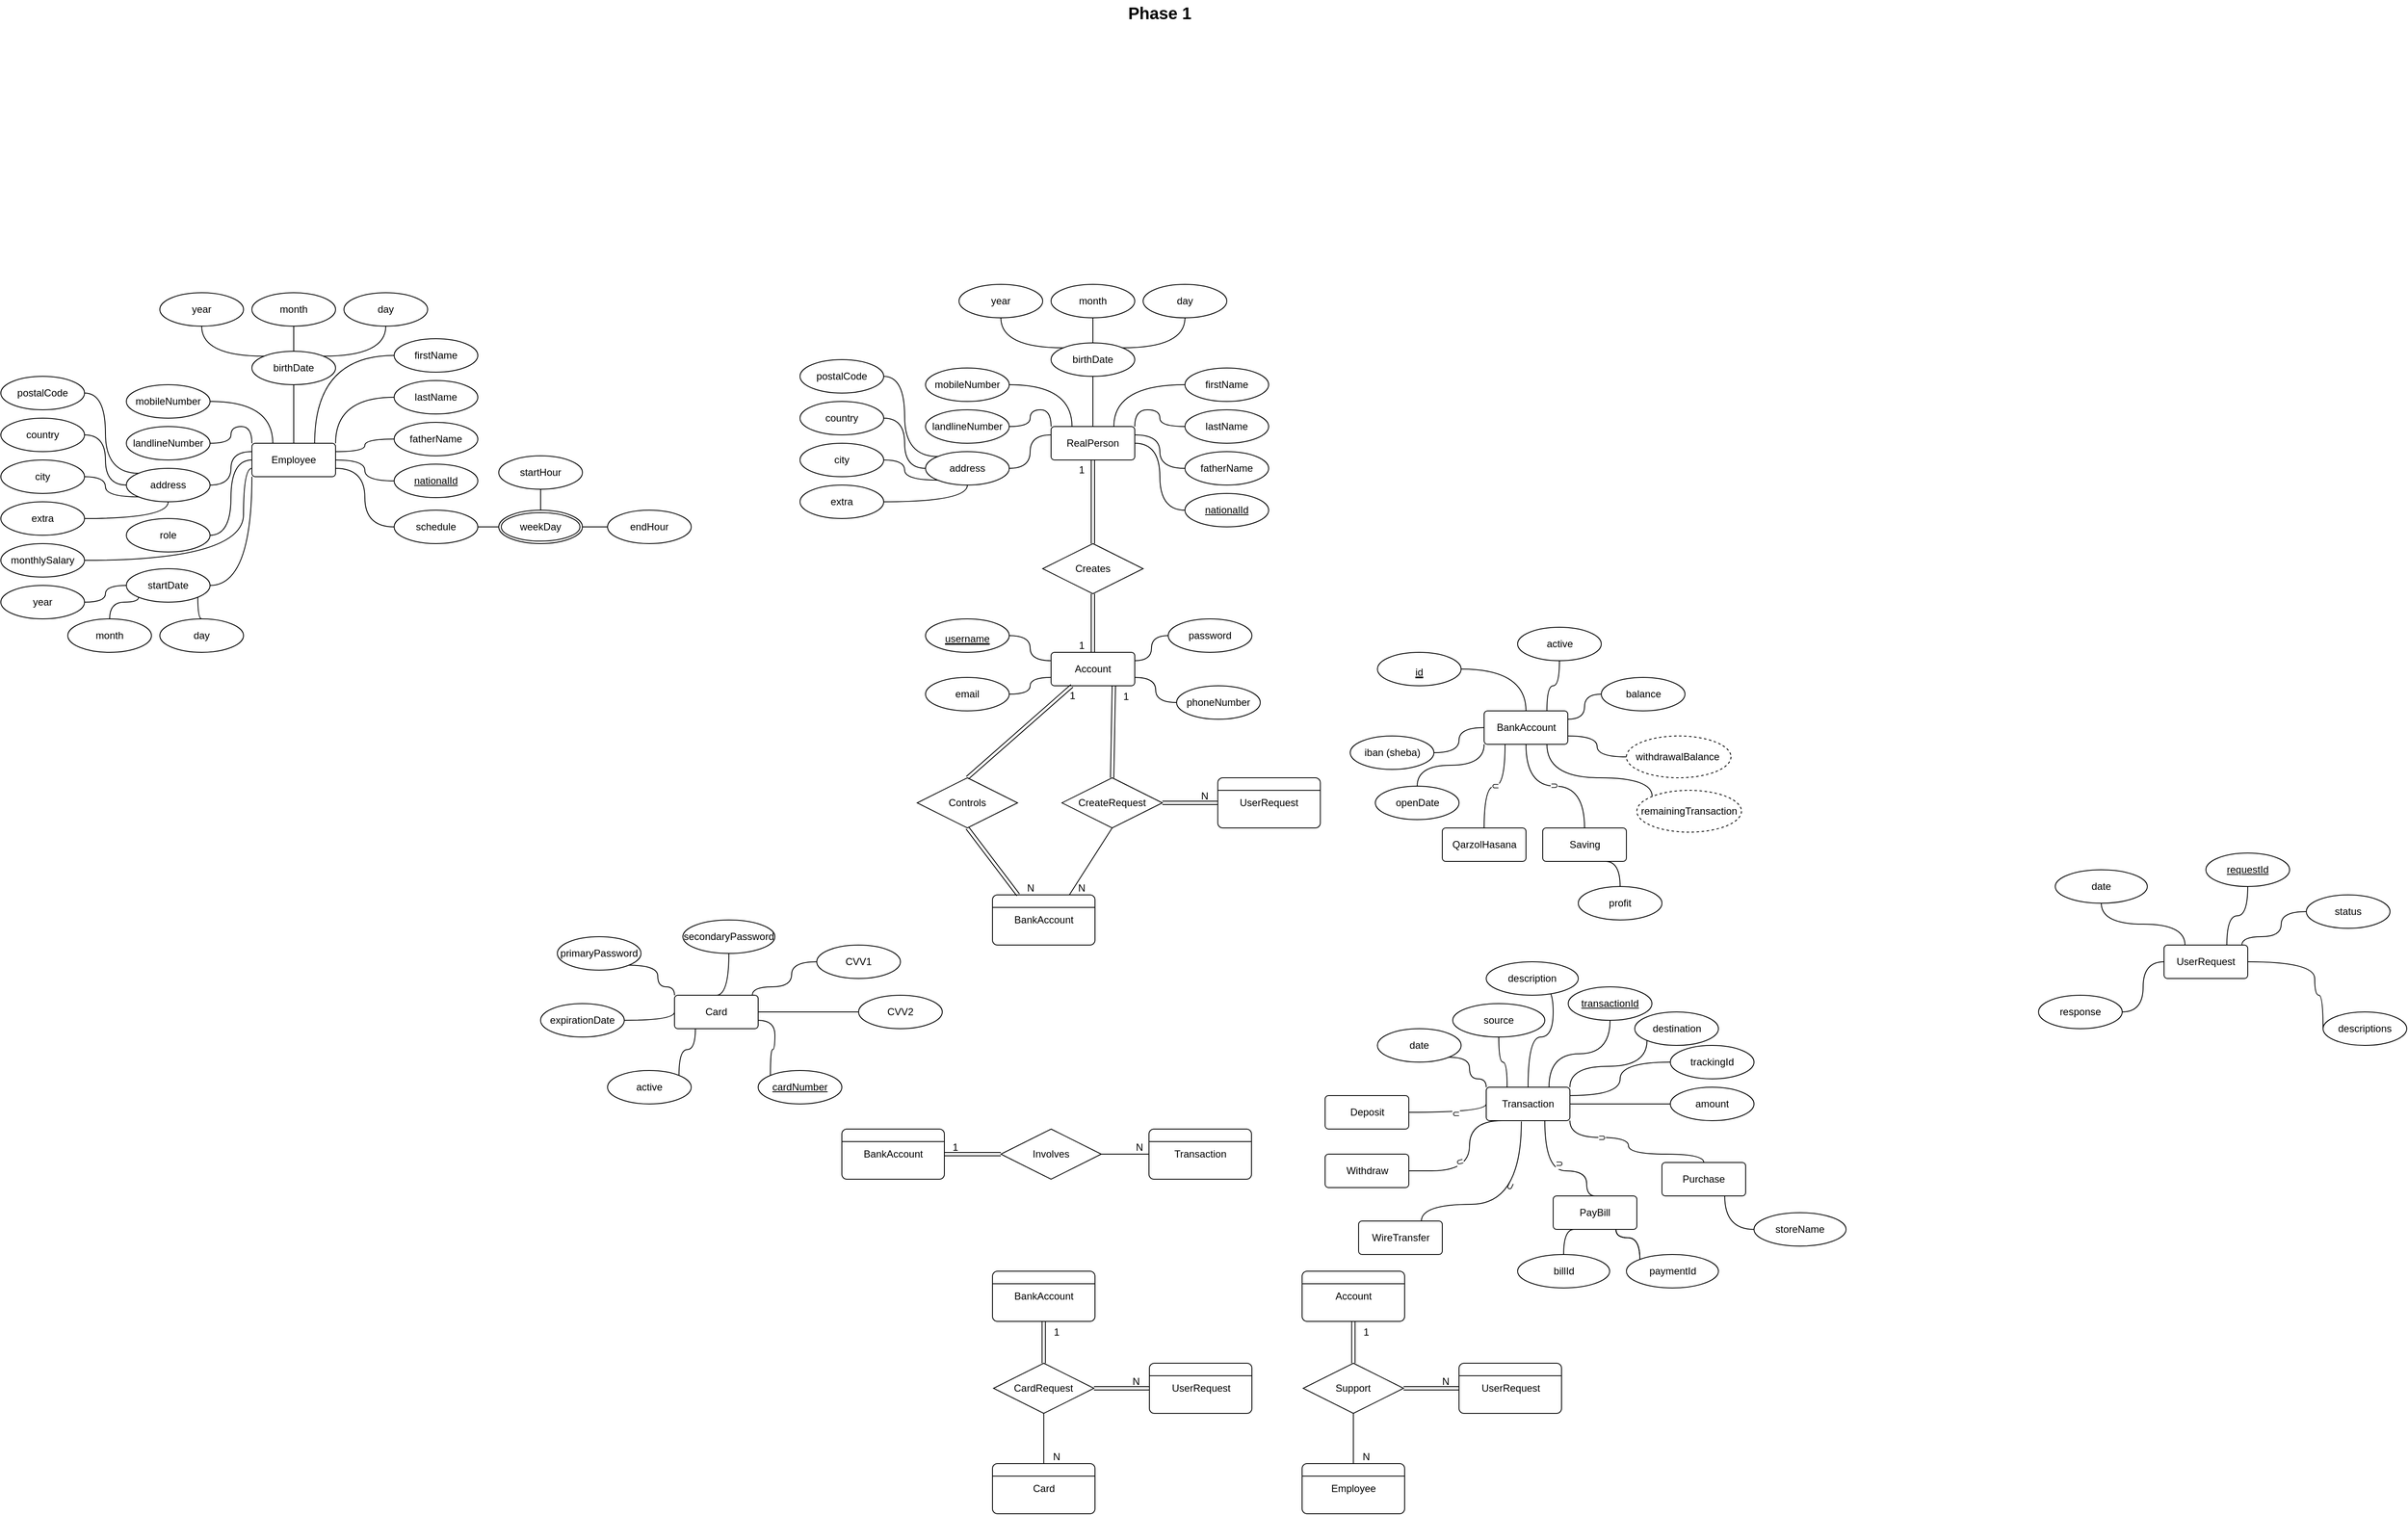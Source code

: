 <mxfile version="15.8.7" type="google"><diagram id="R2lEEEUBdFMjLlhIrx00" name="Phase1"><mxGraphModel dx="2366" dy="1896" grid="1" gridSize="10" guides="1" tooltips="1" connect="1" arrows="1" fold="1" page="1" pageScale="1" pageWidth="850" pageHeight="1100" math="0" shadow="0" extFonts="Permanent Marker^https://fonts.googleapis.com/css?family=Permanent+Marker"><root><mxCell id="0"/><mxCell id="1" parent="0"/><mxCell id="loX5bx16UPYpDw4rbWeR-2" value="&lt;b&gt;&lt;font style=&quot;font-size: 20px&quot;&gt;Phase 1&lt;/font&gt;&lt;/b&gt;" style="text;html=1;strokeColor=none;fillColor=none;align=center;verticalAlign=middle;whiteSpace=wrap;rounded=0;" parent="1" vertex="1"><mxGeometry x="300" y="-420" width="180" height="30" as="geometry"/></mxCell><mxCell id="loX5bx16UPYpDw4rbWeR-13" value="phoneNumber" style="ellipse;whiteSpace=wrap;html=1;align=center;" parent="1" vertex="1"><mxGeometry x="410" y="400" width="100" height="40" as="geometry"/></mxCell><mxCell id="loX5bx16UPYpDw4rbWeR-15" value="password" style="ellipse;whiteSpace=wrap;html=1;align=center;" parent="1" vertex="1"><mxGeometry x="400" y="320" width="100" height="40" as="geometry"/></mxCell><mxCell id="loX5bx16UPYpDw4rbWeR-21" style="edgeStyle=orthogonalEdgeStyle;rounded=0;orthogonalLoop=1;jettySize=auto;html=1;exitX=1;exitY=0.25;exitDx=0;exitDy=0;entryX=0;entryY=0.5;entryDx=0;entryDy=0;fontSize=20;endArrow=none;endFill=0;curved=1;" parent="1" source="loX5bx16UPYpDw4rbWeR-19" target="loX5bx16UPYpDw4rbWeR-15" edge="1"><mxGeometry relative="1" as="geometry"/></mxCell><mxCell id="loX5bx16UPYpDw4rbWeR-22" style="edgeStyle=orthogonalEdgeStyle;rounded=0;orthogonalLoop=1;jettySize=auto;html=1;exitX=1;exitY=0.75;exitDx=0;exitDy=0;entryX=0;entryY=0.5;entryDx=0;entryDy=0;fontSize=20;endArrow=none;endFill=0;curved=1;" parent="1" source="loX5bx16UPYpDw4rbWeR-19" target="loX5bx16UPYpDw4rbWeR-13" edge="1"><mxGeometry relative="1" as="geometry"/></mxCell><mxCell id="loX5bx16UPYpDw4rbWeR-23" style="edgeStyle=orthogonalEdgeStyle;rounded=0;orthogonalLoop=1;jettySize=auto;html=1;exitX=0;exitY=0.25;exitDx=0;exitDy=0;entryX=1;entryY=0.5;entryDx=0;entryDy=0;fontSize=20;endArrow=none;endFill=0;curved=1;" parent="1" source="loX5bx16UPYpDw4rbWeR-19" target="loX5bx16UPYpDw4rbWeR-25" edge="1"><mxGeometry relative="1" as="geometry"><mxPoint x="210" y="360" as="targetPoint"/></mxGeometry></mxCell><mxCell id="loX5bx16UPYpDw4rbWeR-24" style="edgeStyle=orthogonalEdgeStyle;rounded=0;orthogonalLoop=1;jettySize=auto;html=1;exitX=0;exitY=0.75;exitDx=0;exitDy=0;entryX=1;entryY=0.5;entryDx=0;entryDy=0;fontSize=20;endArrow=none;endFill=0;curved=1;" parent="1" source="loX5bx16UPYpDw4rbWeR-19" target="loX5bx16UPYpDw4rbWeR-20" edge="1"><mxGeometry relative="1" as="geometry"/></mxCell><mxCell id="loX5bx16UPYpDw4rbWeR-19" value="Account" style="rounded=1;arcSize=10;whiteSpace=wrap;html=1;align=center;" parent="1" vertex="1"><mxGeometry x="260" y="360" width="100" height="40" as="geometry"/></mxCell><mxCell id="GvbU7acOFkwoMhgp6ew2-2" value="Card" style="rounded=1;arcSize=10;whiteSpace=wrap;html=1;align=center;" vertex="1" parent="1"><mxGeometry x="-190" y="770" width="100" height="40" as="geometry"/></mxCell><mxCell id="fKE-lTysZ0HWzrm_8GY6-34" style="edgeStyle=orthogonalEdgeStyle;curved=1;rounded=0;orthogonalLoop=1;jettySize=auto;html=1;exitX=0.25;exitY=0;exitDx=0;exitDy=0;entryX=1;entryY=0.5;entryDx=0;entryDy=0;endArrow=none;endFill=0;" parent="1" source="fKE-lTysZ0HWzrm_8GY6-9" target="fKE-lTysZ0HWzrm_8GY6-32" edge="1"><mxGeometry relative="1" as="geometry"/></mxCell><mxCell id="fKE-lTysZ0HWzrm_8GY6-36" style="edgeStyle=orthogonalEdgeStyle;curved=1;rounded=0;orthogonalLoop=1;jettySize=auto;html=1;exitX=0.75;exitY=0;exitDx=0;exitDy=0;entryX=0;entryY=0.5;entryDx=0;entryDy=0;endArrow=none;endFill=0;" parent="1" source="fKE-lTysZ0HWzrm_8GY6-9" target="fKE-lTysZ0HWzrm_8GY6-12" edge="1"><mxGeometry relative="1" as="geometry"/></mxCell><mxCell id="fKE-lTysZ0HWzrm_8GY6-37" style="edgeStyle=orthogonalEdgeStyle;curved=1;rounded=0;orthogonalLoop=1;jettySize=auto;html=1;exitX=1;exitY=0;exitDx=0;exitDy=0;entryX=0;entryY=0.5;entryDx=0;entryDy=0;endArrow=none;endFill=0;" parent="1" source="fKE-lTysZ0HWzrm_8GY6-9" target="fKE-lTysZ0HWzrm_8GY6-11" edge="1"><mxGeometry relative="1" as="geometry"/></mxCell><mxCell id="fKE-lTysZ0HWzrm_8GY6-38" style="edgeStyle=orthogonalEdgeStyle;curved=1;rounded=0;orthogonalLoop=1;jettySize=auto;html=1;exitX=1;exitY=0.25;exitDx=0;exitDy=0;entryX=0;entryY=0.5;entryDx=0;entryDy=0;endArrow=none;endFill=0;" parent="1" source="fKE-lTysZ0HWzrm_8GY6-9" target="fKE-lTysZ0HWzrm_8GY6-13" edge="1"><mxGeometry relative="1" as="geometry"/></mxCell><mxCell id="fKE-lTysZ0HWzrm_8GY6-39" style="edgeStyle=orthogonalEdgeStyle;curved=1;rounded=0;orthogonalLoop=1;jettySize=auto;html=1;exitX=1;exitY=0.5;exitDx=0;exitDy=0;entryX=0;entryY=0.5;entryDx=0;entryDy=0;endArrow=none;endFill=0;" parent="1" source="fKE-lTysZ0HWzrm_8GY6-9" target="fKE-lTysZ0HWzrm_8GY6-23" edge="1"><mxGeometry relative="1" as="geometry"/></mxCell><mxCell id="fKE-lTysZ0HWzrm_8GY6-9" value="RealPerson" style="rounded=1;arcSize=10;whiteSpace=wrap;html=1;align=center;" parent="1" vertex="1"><mxGeometry x="260" y="90" width="100" height="40" as="geometry"/></mxCell><mxCell id="fKE-lTysZ0HWzrm_8GY6-40" style="edgeStyle=orthogonalEdgeStyle;curved=1;rounded=0;orthogonalLoop=1;jettySize=auto;html=1;exitX=1;exitY=0.5;exitDx=0;exitDy=0;entryX=0;entryY=0.25;entryDx=0;entryDy=0;endArrow=none;endFill=0;" parent="1" source="fKE-lTysZ0HWzrm_8GY6-10" target="fKE-lTysZ0HWzrm_8GY6-9" edge="1"><mxGeometry relative="1" as="geometry"/></mxCell><mxCell id="fKE-lTysZ0HWzrm_8GY6-45" style="edgeStyle=orthogonalEdgeStyle;curved=1;rounded=0;orthogonalLoop=1;jettySize=auto;html=1;exitX=0;exitY=0;exitDx=0;exitDy=0;entryX=1;entryY=0.5;entryDx=0;entryDy=0;endArrow=none;endFill=0;" parent="1" source="fKE-lTysZ0HWzrm_8GY6-10" target="fKE-lTysZ0HWzrm_8GY6-43" edge="1"><mxGeometry relative="1" as="geometry"/></mxCell><mxCell id="fKE-lTysZ0HWzrm_8GY6-46" style="edgeStyle=orthogonalEdgeStyle;curved=1;rounded=0;orthogonalLoop=1;jettySize=auto;html=1;exitX=0;exitY=0.5;exitDx=0;exitDy=0;entryX=1;entryY=0.5;entryDx=0;entryDy=0;endArrow=none;endFill=0;" parent="1" source="fKE-lTysZ0HWzrm_8GY6-10" target="fKE-lTysZ0HWzrm_8GY6-41" edge="1"><mxGeometry relative="1" as="geometry"/></mxCell><mxCell id="fKE-lTysZ0HWzrm_8GY6-47" style="edgeStyle=orthogonalEdgeStyle;curved=1;rounded=0;orthogonalLoop=1;jettySize=auto;html=1;exitX=0;exitY=1;exitDx=0;exitDy=0;entryX=1;entryY=0.5;entryDx=0;entryDy=0;endArrow=none;endFill=0;" parent="1" source="fKE-lTysZ0HWzrm_8GY6-10" target="fKE-lTysZ0HWzrm_8GY6-42" edge="1"><mxGeometry relative="1" as="geometry"/></mxCell><mxCell id="fKE-lTysZ0HWzrm_8GY6-48" style="edgeStyle=orthogonalEdgeStyle;curved=1;rounded=0;orthogonalLoop=1;jettySize=auto;html=1;exitX=0.5;exitY=1;exitDx=0;exitDy=0;entryX=1;entryY=0.5;entryDx=0;entryDy=0;endArrow=none;endFill=0;" parent="1" source="fKE-lTysZ0HWzrm_8GY6-10" target="fKE-lTysZ0HWzrm_8GY6-44" edge="1"><mxGeometry relative="1" as="geometry"/></mxCell><mxCell id="fKE-lTysZ0HWzrm_8GY6-10" value="address" style="ellipse;whiteSpace=wrap;html=1;align=center;" parent="1" vertex="1"><mxGeometry x="110" y="120" width="100" height="40" as="geometry"/></mxCell><mxCell id="fKE-lTysZ0HWzrm_8GY6-11" value="lastName" style="ellipse;whiteSpace=wrap;html=1;align=center;" parent="1" vertex="1"><mxGeometry x="420" y="70" width="100" height="40" as="geometry"/></mxCell><mxCell id="loX5bx16UPYpDw4rbWeR-20" value="email" style="ellipse;whiteSpace=wrap;html=1;align=center;" parent="1" vertex="1"><mxGeometry x="110" y="390" width="100" height="40" as="geometry"/></mxCell><mxCell id="fKE-lTysZ0HWzrm_8GY6-12" value="firstName" style="ellipse;whiteSpace=wrap;html=1;align=center;" parent="1" vertex="1"><mxGeometry x="420" y="20" width="100" height="40" as="geometry"/></mxCell><mxCell id="loX5bx16UPYpDw4rbWeR-78" style="edgeStyle=orthogonalEdgeStyle;curved=1;rounded=0;orthogonalLoop=1;jettySize=auto;html=1;exitX=1;exitY=0;exitDx=0;exitDy=0;entryX=0.25;entryY=1;entryDx=0;entryDy=0;fontSize=12;endArrow=none;endFill=0;" edge="1" parent="1" source="GvbU7acOFkwoMhgp6ew2-4" target="GvbU7acOFkwoMhgp6ew2-2"><mxGeometry relative="1" as="geometry"/></mxCell><mxCell id="GvbU7acOFkwoMhgp6ew2-4" value="active" style="ellipse;whiteSpace=wrap;html=1;align=center;" vertex="1" parent="1"><mxGeometry x="-270" y="860" width="100" height="40" as="geometry"/></mxCell><mxCell id="fKE-lTysZ0HWzrm_8GY6-13" value="fatherName" style="ellipse;whiteSpace=wrap;html=1;align=center;" parent="1" vertex="1"><mxGeometry x="420" y="120" width="100" height="40" as="geometry"/></mxCell><mxCell id="GvbU7acOFkwoMhgp6ew2-5" value="CVV2" style="ellipse;whiteSpace=wrap;html=1;align=center;" vertex="1" parent="1"><mxGeometry x="30" y="770" width="100" height="40" as="geometry"/></mxCell><mxCell id="GvbU7acOFkwoMhgp6ew2-9" value="primaryPassword" style="ellipse;whiteSpace=wrap;html=1;align=center;" vertex="1" parent="1"><mxGeometry x="-330" y="700" width="100" height="40" as="geometry"/></mxCell><mxCell id="GvbU7acOFkwoMhgp6ew2-10" value="secondaryPassword" style="ellipse;whiteSpace=wrap;html=1;align=center;" vertex="1" parent="1"><mxGeometry x="-180" y="680" width="110" height="40" as="geometry"/></mxCell><mxCell id="GvbU7acOFkwoMhgp6ew2-12" value="&lt;span class=&quot;VIiyi&quot; lang=&quot;en&quot;&gt;&lt;span class=&quot;JLqJ4b ChMk0b C1N51c&quot;&gt;&lt;span&gt;expirationDate&lt;/span&gt;&lt;/span&gt;&lt;/span&gt;" style="ellipse;whiteSpace=wrap;html=1;align=center;" vertex="1" parent="1"><mxGeometry x="-350" y="780" width="100" height="40" as="geometry"/></mxCell><mxCell id="loX5bx16UPYpDw4rbWeR-25" value="&lt;font style=&quot;font-size: 12px&quot;&gt;username&lt;/font&gt;" style="ellipse;whiteSpace=wrap;html=1;align=center;fontStyle=4;fontSize=20;" parent="1" vertex="1"><mxGeometry x="110" y="320" width="100" height="40" as="geometry"/></mxCell><mxCell id="fKE-lTysZ0HWzrm_8GY6-23" value="nationalId" style="ellipse;whiteSpace=wrap;html=1;align=center;fontStyle=4;" parent="1" vertex="1"><mxGeometry x="420" y="170" width="100" height="40" as="geometry"/></mxCell><mxCell id="loX5bx16UPYpDw4rbWeR-27" value="balance" style="ellipse;whiteSpace=wrap;html=1;align=center;" parent="1" vertex="1"><mxGeometry x="917.5" y="390" width="100" height="40" as="geometry"/></mxCell><mxCell id="loX5bx16UPYpDw4rbWeR-28" style="edgeStyle=orthogonalEdgeStyle;rounded=0;orthogonalLoop=1;jettySize=auto;html=1;exitX=1;exitY=0.25;exitDx=0;exitDy=0;entryX=0;entryY=0.5;entryDx=0;entryDy=0;fontSize=20;endArrow=none;endFill=0;curved=1;" parent="1" source="loX5bx16UPYpDw4rbWeR-32" target="loX5bx16UPYpDw4rbWeR-27" edge="1"><mxGeometry relative="1" as="geometry"/></mxCell><mxCell id="loX5bx16UPYpDw4rbWeR-30" style="edgeStyle=orthogonalEdgeStyle;rounded=0;orthogonalLoop=1;jettySize=auto;html=1;exitX=0.5;exitY=0;exitDx=0;exitDy=0;entryX=1;entryY=0.5;entryDx=0;entryDy=0;fontSize=20;endArrow=none;endFill=0;curved=1;" parent="1" source="loX5bx16UPYpDw4rbWeR-32" target="loX5bx16UPYpDw4rbWeR-34" edge="1"><mxGeometry relative="1" as="geometry"><mxPoint x="727.5" y="430" as="targetPoint"/></mxGeometry></mxCell><mxCell id="loX5bx16UPYpDw4rbWeR-31" style="edgeStyle=orthogonalEdgeStyle;rounded=0;orthogonalLoop=1;jettySize=auto;html=1;exitX=0;exitY=0.5;exitDx=0;exitDy=0;entryX=1;entryY=0.5;entryDx=0;entryDy=0;fontSize=20;endArrow=none;endFill=0;curved=1;" parent="1" source="loX5bx16UPYpDw4rbWeR-32" target="loX5bx16UPYpDw4rbWeR-33" edge="1"><mxGeometry relative="1" as="geometry"/></mxCell><mxCell id="loX5bx16UPYpDw4rbWeR-38" style="edgeStyle=orthogonalEdgeStyle;curved=1;rounded=0;orthogonalLoop=1;jettySize=auto;html=1;exitX=0;exitY=1;exitDx=0;exitDy=0;entryX=0.5;entryY=0;entryDx=0;entryDy=0;fontSize=12;endArrow=none;endFill=0;" parent="1" source="loX5bx16UPYpDw4rbWeR-32" target="loX5bx16UPYpDw4rbWeR-37" edge="1"><mxGeometry relative="1" as="geometry"/></mxCell><mxCell id="loX5bx16UPYpDw4rbWeR-43" style="edgeStyle=orthogonalEdgeStyle;curved=1;rounded=0;orthogonalLoop=1;jettySize=auto;html=1;exitX=0.75;exitY=0;exitDx=0;exitDy=0;entryX=0.5;entryY=1;entryDx=0;entryDy=0;fontSize=12;endArrow=none;endFill=0;" parent="1" source="loX5bx16UPYpDw4rbWeR-32" target="loX5bx16UPYpDw4rbWeR-42" edge="1"><mxGeometry relative="1" as="geometry"/></mxCell><mxCell id="loX5bx16UPYpDw4rbWeR-32" value="BankAccount" style="rounded=1;arcSize=10;whiteSpace=wrap;html=1;align=center;" parent="1" vertex="1"><mxGeometry x="777.5" y="430" width="100" height="40" as="geometry"/></mxCell><mxCell id="loX5bx16UPYpDw4rbWeR-33" value="iban (sheba)" style="ellipse;whiteSpace=wrap;html=1;align=center;" parent="1" vertex="1"><mxGeometry x="617.5" y="460" width="100" height="40" as="geometry"/></mxCell><mxCell id="loX5bx16UPYpDw4rbWeR-34" value="&lt;font style=&quot;font-size: 12px&quot;&gt;id&lt;/font&gt;" style="ellipse;whiteSpace=wrap;html=1;align=center;fontStyle=4;fontSize=20;" parent="1" vertex="1"><mxGeometry x="650" y="360" width="100" height="40" as="geometry"/></mxCell><mxCell id="GvbU7acOFkwoMhgp6ew2-15" value="CVV1" style="ellipse;whiteSpace=wrap;html=1;align=center;" vertex="1" parent="1"><mxGeometry x="-20" y="710" width="100" height="40" as="geometry"/></mxCell><mxCell id="fKE-lTysZ0HWzrm_8GY6-28" style="edgeStyle=orthogonalEdgeStyle;curved=1;rounded=0;orthogonalLoop=1;jettySize=auto;html=1;exitX=0.5;exitY=0;exitDx=0;exitDy=0;entryX=0.5;entryY=1;entryDx=0;entryDy=0;endArrow=none;endFill=0;" parent="1" source="fKE-lTysZ0HWzrm_8GY6-24" target="fKE-lTysZ0HWzrm_8GY6-26" edge="1"><mxGeometry relative="1" as="geometry"/></mxCell><mxCell id="fKE-lTysZ0HWzrm_8GY6-29" style="edgeStyle=orthogonalEdgeStyle;curved=1;rounded=0;orthogonalLoop=1;jettySize=auto;html=1;exitX=1;exitY=0;exitDx=0;exitDy=0;entryX=0.5;entryY=1;entryDx=0;entryDy=0;endArrow=none;endFill=0;" parent="1" source="fKE-lTysZ0HWzrm_8GY6-24" target="fKE-lTysZ0HWzrm_8GY6-27" edge="1"><mxGeometry relative="1" as="geometry"/></mxCell><mxCell id="fKE-lTysZ0HWzrm_8GY6-30" style="edgeStyle=orthogonalEdgeStyle;curved=1;rounded=0;orthogonalLoop=1;jettySize=auto;html=1;exitX=0;exitY=0;exitDx=0;exitDy=0;entryX=0.5;entryY=1;entryDx=0;entryDy=0;endArrow=none;endFill=0;" parent="1" source="fKE-lTysZ0HWzrm_8GY6-24" target="fKE-lTysZ0HWzrm_8GY6-25" edge="1"><mxGeometry relative="1" as="geometry"/></mxCell><mxCell id="fKE-lTysZ0HWzrm_8GY6-31" style="edgeStyle=orthogonalEdgeStyle;curved=1;rounded=0;orthogonalLoop=1;jettySize=auto;html=1;exitX=0.5;exitY=1;exitDx=0;exitDy=0;entryX=0.5;entryY=0;entryDx=0;entryDy=0;endArrow=none;endFill=0;" parent="1" source="fKE-lTysZ0HWzrm_8GY6-24" target="fKE-lTysZ0HWzrm_8GY6-9" edge="1"><mxGeometry relative="1" as="geometry"/></mxCell><mxCell id="fKE-lTysZ0HWzrm_8GY6-24" value="birthDate" style="ellipse;whiteSpace=wrap;html=1;align=center;" parent="1" vertex="1"><mxGeometry x="260" y="-10" width="100" height="40" as="geometry"/></mxCell><mxCell id="fKE-lTysZ0HWzrm_8GY6-25" value="year" style="ellipse;whiteSpace=wrap;html=1;align=center;" parent="1" vertex="1"><mxGeometry x="150" y="-80" width="100" height="40" as="geometry"/></mxCell><mxCell id="fKE-lTysZ0HWzrm_8GY6-26" value="month" style="ellipse;whiteSpace=wrap;html=1;align=center;" parent="1" vertex="1"><mxGeometry x="260" y="-80" width="100" height="40" as="geometry"/></mxCell><mxCell id="fKE-lTysZ0HWzrm_8GY6-27" value="day" style="ellipse;whiteSpace=wrap;html=1;align=center;" parent="1" vertex="1"><mxGeometry x="370" y="-80" width="100" height="40" as="geometry"/></mxCell><mxCell id="GvbU7acOFkwoMhgp6ew2-26" style="edgeStyle=orthogonalEdgeStyle;curved=1;rounded=0;orthogonalLoop=1;jettySize=auto;html=1;entryX=0;entryY=0.5;entryDx=0;entryDy=0;endArrow=none;endFill=0;exitX=0.93;exitY=0;exitDx=0;exitDy=0;exitPerimeter=0;" edge="1" parent="1" source="GvbU7acOFkwoMhgp6ew2-2" target="GvbU7acOFkwoMhgp6ew2-15"><mxGeometry relative="1" as="geometry"><mxPoint x="-90" y="765" as="sourcePoint"/><mxPoint x="140" y="815" as="targetPoint"/><Array as="points"><mxPoint x="-97" y="760"/><mxPoint x="-50" y="760"/><mxPoint x="-50" y="730"/></Array></mxGeometry></mxCell><mxCell id="fKE-lTysZ0HWzrm_8GY6-32" value="mobileNumber" style="ellipse;whiteSpace=wrap;html=1;align=center;" parent="1" vertex="1"><mxGeometry x="110" y="20" width="100" height="40" as="geometry"/></mxCell><mxCell id="fKE-lTysZ0HWzrm_8GY6-35" style="edgeStyle=orthogonalEdgeStyle;curved=1;rounded=0;orthogonalLoop=1;jettySize=auto;html=1;exitX=1;exitY=0.5;exitDx=0;exitDy=0;entryX=0;entryY=0;entryDx=0;entryDy=0;endArrow=none;endFill=0;" parent="1" source="fKE-lTysZ0HWzrm_8GY6-33" target="fKE-lTysZ0HWzrm_8GY6-9" edge="1"><mxGeometry relative="1" as="geometry"/></mxCell><mxCell id="fKE-lTysZ0HWzrm_8GY6-33" value="landlineNumber" style="ellipse;whiteSpace=wrap;html=1;align=center;" parent="1" vertex="1"><mxGeometry x="110" y="70" width="100" height="40" as="geometry"/></mxCell><mxCell id="GvbU7acOFkwoMhgp6ew2-27" style="edgeStyle=orthogonalEdgeStyle;curved=1;rounded=0;orthogonalLoop=1;jettySize=auto;html=1;entryX=0;entryY=0.5;entryDx=0;entryDy=0;endArrow=none;endFill=0;exitX=1;exitY=0.5;exitDx=0;exitDy=0;" edge="1" parent="1" source="GvbU7acOFkwoMhgp6ew2-2" target="GvbU7acOFkwoMhgp6ew2-5"><mxGeometry relative="1" as="geometry"><mxPoint x="-87" y="810" as="sourcePoint"/><mxPoint x="-10" y="770" as="targetPoint"/><Array as="points"><mxPoint x="-10" y="790"/><mxPoint x="-10" y="790"/></Array></mxGeometry></mxCell><mxCell id="loX5bx16UPYpDw4rbWeR-37" value="openDate" style="ellipse;whiteSpace=wrap;html=1;align=center;" parent="1" vertex="1"><mxGeometry x="647.5" y="520" width="100" height="40" as="geometry"/></mxCell><mxCell id="loX5bx16UPYpDw4rbWeR-42" value="active" style="ellipse;whiteSpace=wrap;html=1;align=center;" parent="1" vertex="1"><mxGeometry x="817.5" y="330" width="100" height="40" as="geometry"/></mxCell><mxCell id="fKE-lTysZ0HWzrm_8GY6-41" value="country" style="ellipse;whiteSpace=wrap;html=1;align=center;" parent="1" vertex="1"><mxGeometry x="-40" y="60" width="100" height="40" as="geometry"/></mxCell><mxCell id="fKE-lTysZ0HWzrm_8GY6-42" value="city" style="ellipse;whiteSpace=wrap;html=1;align=center;" parent="1" vertex="1"><mxGeometry x="-40" y="110" width="100" height="40" as="geometry"/></mxCell><mxCell id="fKE-lTysZ0HWzrm_8GY6-43" value="postalCode" style="ellipse;whiteSpace=wrap;html=1;align=center;" parent="1" vertex="1"><mxGeometry x="-40" y="10" width="100" height="40" as="geometry"/></mxCell><mxCell id="GvbU7acOFkwoMhgp6ew2-52" style="edgeStyle=orthogonalEdgeStyle;curved=1;rounded=0;orthogonalLoop=1;jettySize=auto;html=1;endArrow=none;endFill=0;entryX=0;entryY=0.5;entryDx=0;entryDy=0;exitX=1;exitY=0.5;exitDx=0;exitDy=0;" edge="1" parent="1" source="GvbU7acOFkwoMhgp6ew2-12" target="GvbU7acOFkwoMhgp6ew2-2"><mxGeometry relative="1" as="geometry"><mxPoint x="-220" y="870" as="sourcePoint"/><mxPoint x="-155" y="820" as="targetPoint"/><Array as="points"><mxPoint x="-190" y="800"/></Array></mxGeometry></mxCell><mxCell id="GvbU7acOFkwoMhgp6ew2-53" style="edgeStyle=orthogonalEdgeStyle;curved=1;rounded=0;orthogonalLoop=1;jettySize=auto;html=1;endArrow=none;endFill=0;entryX=0;entryY=0;entryDx=0;entryDy=0;exitX=1;exitY=1;exitDx=0;exitDy=0;" edge="1" parent="1" source="GvbU7acOFkwoMhgp6ew2-9" target="GvbU7acOFkwoMhgp6ew2-2"><mxGeometry relative="1" as="geometry"><mxPoint x="-262.5" y="760" as="sourcePoint"/><mxPoint x="-197.5" y="710" as="targetPoint"/><Array as="points"><mxPoint x="-210" y="734"/><mxPoint x="-210" y="760"/><mxPoint x="-190" y="760"/></Array></mxGeometry></mxCell><mxCell id="fKE-lTysZ0HWzrm_8GY6-44" value="extra" style="ellipse;whiteSpace=wrap;html=1;align=center;" parent="1" vertex="1"><mxGeometry x="-40" y="160" width="100" height="40" as="geometry"/></mxCell><mxCell id="GvbU7acOFkwoMhgp6ew2-54" style="edgeStyle=orthogonalEdgeStyle;curved=1;rounded=0;orthogonalLoop=1;jettySize=auto;html=1;endArrow=none;endFill=0;entryX=0.25;entryY=1;entryDx=0;entryDy=0;exitX=0.5;exitY=0;exitDx=0;exitDy=0;" edge="1" parent="1" source="GvbU7acOFkwoMhgp6ew2-2"><mxGeometry relative="1" as="geometry"><mxPoint x="-190" y="770" as="sourcePoint"/><mxPoint x="-125" y="720" as="targetPoint"/><Array as="points"><mxPoint x="-125" y="770"/></Array></mxGeometry></mxCell><mxCell id="loX5bx16UPYpDw4rbWeR-67" style="edgeStyle=orthogonalEdgeStyle;curved=1;rounded=0;orthogonalLoop=1;jettySize=auto;html=1;exitX=0.25;exitY=0;exitDx=0;exitDy=0;entryX=0.5;entryY=1;entryDx=0;entryDy=0;fontSize=12;endArrow=none;endFill=0;" parent="1" source="GvbU7acOFkwoMhgp6ew2-56" target="GvbU7acOFkwoMhgp6ew2-61" edge="1"><mxGeometry relative="1" as="geometry"/></mxCell><mxCell id="loX5bx16UPYpDw4rbWeR-71" style="edgeStyle=orthogonalEdgeStyle;curved=1;rounded=0;orthogonalLoop=1;jettySize=auto;html=1;exitX=0.75;exitY=0;exitDx=0;exitDy=0;entryX=0.5;entryY=1;entryDx=0;entryDy=0;fontSize=12;endArrow=none;endFill=0;" parent="1" source="GvbU7acOFkwoMhgp6ew2-56" target="loX5bx16UPYpDw4rbWeR-70" edge="1"><mxGeometry relative="1" as="geometry"/></mxCell><mxCell id="Z7UVd6NcHrNbEnu1SbzW-151" style="edgeStyle=orthogonalEdgeStyle;curved=1;rounded=0;orthogonalLoop=1;jettySize=auto;html=1;exitX=1;exitY=0.25;exitDx=0;exitDy=0;entryX=0;entryY=0.5;entryDx=0;entryDy=0;endArrow=none;endFill=0;" edge="1" parent="1" source="GvbU7acOFkwoMhgp6ew2-56" target="Z7UVd6NcHrNbEnu1SbzW-150"><mxGeometry relative="1" as="geometry"/></mxCell><mxCell id="Z7UVd6NcHrNbEnu1SbzW-152" style="edgeStyle=orthogonalEdgeStyle;curved=1;rounded=0;orthogonalLoop=1;jettySize=auto;html=1;exitX=1;exitY=0;exitDx=0;exitDy=0;entryX=0;entryY=1;entryDx=0;entryDy=0;endArrow=none;endFill=0;" edge="1" parent="1" source="GvbU7acOFkwoMhgp6ew2-56" target="GvbU7acOFkwoMhgp6ew2-63"><mxGeometry relative="1" as="geometry"/></mxCell><mxCell id="GvbU7acOFkwoMhgp6ew2-56" value="Transaction " style="rounded=1;arcSize=10;whiteSpace=wrap;html=1;align=center;" parent="1" vertex="1"><mxGeometry x="780" y="880" width="100" height="40" as="geometry"/></mxCell><mxCell id="fKE-lTysZ0HWzrm_8GY6-49" style="edgeStyle=orthogonalEdgeStyle;curved=1;rounded=0;orthogonalLoop=1;jettySize=auto;html=1;exitX=0.25;exitY=0;exitDx=0;exitDy=0;entryX=1;entryY=0.5;entryDx=0;entryDy=0;endArrow=none;endFill=0;" parent="1" source="fKE-lTysZ0HWzrm_8GY6-54" target="fKE-lTysZ0HWzrm_8GY6-73" edge="1"><mxGeometry relative="1" as="geometry"/></mxCell><mxCell id="fKE-lTysZ0HWzrm_8GY6-50" style="edgeStyle=orthogonalEdgeStyle;curved=1;rounded=0;orthogonalLoop=1;jettySize=auto;html=1;exitX=0.75;exitY=0;exitDx=0;exitDy=0;entryX=0;entryY=0.5;entryDx=0;entryDy=0;endArrow=none;endFill=0;" parent="1" source="fKE-lTysZ0HWzrm_8GY6-54" target="fKE-lTysZ0HWzrm_8GY6-62" edge="1"><mxGeometry relative="1" as="geometry"/></mxCell><mxCell id="GvbU7acOFkwoMhgp6ew2-58" value="amount" style="ellipse;whiteSpace=wrap;html=1;align=center;" parent="1" vertex="1"><mxGeometry x="1000" y="880" width="100" height="40" as="geometry"/></mxCell><mxCell id="fKE-lTysZ0HWzrm_8GY6-51" style="edgeStyle=orthogonalEdgeStyle;curved=1;rounded=0;orthogonalLoop=1;jettySize=auto;html=1;exitX=1;exitY=0;exitDx=0;exitDy=0;entryX=0;entryY=0.5;entryDx=0;entryDy=0;endArrow=none;endFill=0;" parent="1" source="fKE-lTysZ0HWzrm_8GY6-54" target="fKE-lTysZ0HWzrm_8GY6-61" edge="1"><mxGeometry relative="1" as="geometry"/></mxCell><mxCell id="fKE-lTysZ0HWzrm_8GY6-52" style="edgeStyle=orthogonalEdgeStyle;curved=1;rounded=0;orthogonalLoop=1;jettySize=auto;html=1;exitX=1;exitY=0.25;exitDx=0;exitDy=0;entryX=0;entryY=0.5;entryDx=0;entryDy=0;endArrow=none;endFill=0;" parent="1" source="fKE-lTysZ0HWzrm_8GY6-54" target="fKE-lTysZ0HWzrm_8GY6-63" edge="1"><mxGeometry relative="1" as="geometry"/></mxCell><mxCell id="GvbU7acOFkwoMhgp6ew2-60" value="date" style="ellipse;whiteSpace=wrap;html=1;align=center;" parent="1" vertex="1"><mxGeometry x="650" y="810" width="100" height="40" as="geometry"/></mxCell><mxCell id="fKE-lTysZ0HWzrm_8GY6-53" style="edgeStyle=orthogonalEdgeStyle;curved=1;rounded=0;orthogonalLoop=1;jettySize=auto;html=1;exitX=1;exitY=0.5;exitDx=0;exitDy=0;entryX=0;entryY=0.5;entryDx=0;entryDy=0;endArrow=none;endFill=0;" parent="1" source="fKE-lTysZ0HWzrm_8GY6-54" target="fKE-lTysZ0HWzrm_8GY6-64" edge="1"><mxGeometry relative="1" as="geometry"/></mxCell><mxCell id="GvbU7acOFkwoMhgp6ew2-61" value="source" style="ellipse;whiteSpace=wrap;html=1;align=center;" parent="1" vertex="1"><mxGeometry x="740" y="780" width="110" height="40" as="geometry"/></mxCell><mxCell id="fKE-lTysZ0HWzrm_8GY6-92" style="edgeStyle=orthogonalEdgeStyle;curved=1;rounded=0;orthogonalLoop=1;jettySize=auto;html=1;exitX=0;exitY=1;exitDx=0;exitDy=0;entryX=1;entryY=0.5;entryDx=0;entryDy=0;endArrow=none;endFill=0;" parent="1" source="fKE-lTysZ0HWzrm_8GY6-54" target="fKE-lTysZ0HWzrm_8GY6-84" edge="1"><mxGeometry relative="1" as="geometry"/></mxCell><mxCell id="ZIX8mre6ttjtTFTv5rDF-6" style="edgeStyle=orthogonalEdgeStyle;rounded=0;orthogonalLoop=1;jettySize=auto;html=1;exitX=1;exitY=0.75;exitDx=0;exitDy=0;entryX=0;entryY=0.5;entryDx=0;entryDy=0;endArrow=none;endFill=0;curved=1;" edge="1" parent="1" source="fKE-lTysZ0HWzrm_8GY6-54" target="ZIX8mre6ttjtTFTv5rDF-4"><mxGeometry relative="1" as="geometry"/></mxCell><mxCell id="fKE-lTysZ0HWzrm_8GY6-54" value="Employee" style="rounded=1;arcSize=10;whiteSpace=wrap;html=1;align=center;" parent="1" vertex="1"><mxGeometry x="-695" y="110" width="100" height="40" as="geometry"/></mxCell><mxCell id="fKE-lTysZ0HWzrm_8GY6-55" style="edgeStyle=orthogonalEdgeStyle;curved=1;rounded=0;orthogonalLoop=1;jettySize=auto;html=1;exitX=1;exitY=0.5;exitDx=0;exitDy=0;entryX=0;entryY=0.25;entryDx=0;entryDy=0;endArrow=none;endFill=0;" parent="1" source="fKE-lTysZ0HWzrm_8GY6-60" target="fKE-lTysZ0HWzrm_8GY6-54" edge="1"><mxGeometry relative="1" as="geometry"/></mxCell><mxCell id="GvbU7acOFkwoMhgp6ew2-63" value="destination " style="ellipse;whiteSpace=wrap;html=1;align=center;" parent="1" vertex="1"><mxGeometry x="957.5" y="790" width="100" height="40" as="geometry"/></mxCell><mxCell id="fKE-lTysZ0HWzrm_8GY6-56" style="edgeStyle=orthogonalEdgeStyle;curved=1;rounded=0;orthogonalLoop=1;jettySize=auto;html=1;exitX=0;exitY=0;exitDx=0;exitDy=0;entryX=1;entryY=0.5;entryDx=0;entryDy=0;endArrow=none;endFill=0;" parent="1" source="fKE-lTysZ0HWzrm_8GY6-60" target="fKE-lTysZ0HWzrm_8GY6-78" edge="1"><mxGeometry relative="1" as="geometry"/></mxCell><mxCell id="fKE-lTysZ0HWzrm_8GY6-57" style="edgeStyle=orthogonalEdgeStyle;curved=1;rounded=0;orthogonalLoop=1;jettySize=auto;html=1;exitX=0;exitY=0.5;exitDx=0;exitDy=0;entryX=1;entryY=0.5;entryDx=0;entryDy=0;endArrow=none;endFill=0;" parent="1" source="fKE-lTysZ0HWzrm_8GY6-60" target="fKE-lTysZ0HWzrm_8GY6-76" edge="1"><mxGeometry relative="1" as="geometry"/></mxCell><mxCell id="GvbU7acOFkwoMhgp6ew2-65" style="edgeStyle=orthogonalEdgeStyle;curved=1;rounded=0;orthogonalLoop=1;jettySize=auto;html=1;entryX=0;entryY=0.5;entryDx=0;entryDy=0;endArrow=none;endFill=0;exitX=1;exitY=0.5;exitDx=0;exitDy=0;" parent="1" source="GvbU7acOFkwoMhgp6ew2-56" target="GvbU7acOFkwoMhgp6ew2-58" edge="1"><mxGeometry relative="1" as="geometry"><mxPoint x="883" y="920" as="sourcePoint"/><mxPoint x="960" y="880" as="targetPoint"/><Array as="points"><mxPoint x="960" y="900"/><mxPoint x="960" y="900"/></Array></mxGeometry></mxCell><mxCell id="fKE-lTysZ0HWzrm_8GY6-58" style="edgeStyle=orthogonalEdgeStyle;curved=1;rounded=0;orthogonalLoop=1;jettySize=auto;html=1;exitX=0;exitY=1;exitDx=0;exitDy=0;entryX=1;entryY=0.5;entryDx=0;entryDy=0;endArrow=none;endFill=0;" parent="1" source="fKE-lTysZ0HWzrm_8GY6-60" target="fKE-lTysZ0HWzrm_8GY6-77" edge="1"><mxGeometry relative="1" as="geometry"/></mxCell><mxCell id="fKE-lTysZ0HWzrm_8GY6-59" style="edgeStyle=orthogonalEdgeStyle;curved=1;rounded=0;orthogonalLoop=1;jettySize=auto;html=1;exitX=0.5;exitY=1;exitDx=0;exitDy=0;entryX=1;entryY=0.5;entryDx=0;entryDy=0;endArrow=none;endFill=0;" parent="1" source="fKE-lTysZ0HWzrm_8GY6-60" target="fKE-lTysZ0HWzrm_8GY6-79" edge="1"><mxGeometry relative="1" as="geometry"/></mxCell><mxCell id="GvbU7acOFkwoMhgp6ew2-67" style="edgeStyle=orthogonalEdgeStyle;curved=1;rounded=0;orthogonalLoop=1;jettySize=auto;html=1;entryX=0.5;entryY=0;entryDx=0;entryDy=0;endArrow=none;endFill=0;exitX=1;exitY=1;exitDx=0;exitDy=0;" parent="1" source="GvbU7acOFkwoMhgp6ew2-56" target="GvbU7acOFkwoMhgp6ew2-75" edge="1"><mxGeometry relative="1" as="geometry"><mxPoint x="890" y="910" as="sourcePoint"/><mxPoint x="932" y="961" as="targetPoint"/><Array as="points"><mxPoint x="880" y="940"/><mxPoint x="950" y="940"/><mxPoint x="950" y="960"/><mxPoint x="1040" y="960"/></Array></mxGeometry></mxCell><mxCell id="fKE-lTysZ0HWzrm_8GY6-60" value="address" style="ellipse;whiteSpace=wrap;html=1;align=center;" parent="1" vertex="1"><mxGeometry x="-845" y="140" width="100" height="40" as="geometry"/></mxCell><mxCell id="GvbU7acOFkwoMhgp6ew2-68" style="edgeStyle=orthogonalEdgeStyle;curved=1;rounded=0;orthogonalLoop=1;jettySize=auto;html=1;endArrow=none;endFill=0;entryX=0;entryY=0.5;entryDx=0;entryDy=0;exitX=1;exitY=0.5;exitDx=0;exitDy=0;" parent="1" source="GvbU7acOFkwoMhgp6ew2-71" target="GvbU7acOFkwoMhgp6ew2-56" edge="1"><mxGeometry relative="1" as="geometry"><mxPoint x="750" y="970" as="sourcePoint"/><mxPoint x="815" y="930" as="targetPoint"/><Array as="points"><mxPoint x="780" y="910"/></Array></mxGeometry></mxCell><mxCell id="fKE-lTysZ0HWzrm_8GY6-61" value="lastName" style="ellipse;whiteSpace=wrap;html=1;align=center;" parent="1" vertex="1"><mxGeometry x="-525" y="35" width="100" height="40" as="geometry"/></mxCell><mxCell id="GvbU7acOFkwoMhgp6ew2-69" style="edgeStyle=orthogonalEdgeStyle;curved=1;rounded=0;orthogonalLoop=1;jettySize=auto;html=1;endArrow=none;endFill=0;entryX=0;entryY=0;entryDx=0;entryDy=0;exitX=1;exitY=1;exitDx=0;exitDy=0;" parent="1" source="GvbU7acOFkwoMhgp6ew2-60" target="GvbU7acOFkwoMhgp6ew2-56" edge="1"><mxGeometry relative="1" as="geometry"><mxPoint x="707.5" y="870" as="sourcePoint"/><mxPoint x="772.5" y="820" as="targetPoint"/><Array as="points"><mxPoint x="760" y="844"/><mxPoint x="760" y="870"/><mxPoint x="780" y="870"/></Array></mxGeometry></mxCell><mxCell id="fKE-lTysZ0HWzrm_8GY6-62" value="firstName" style="ellipse;whiteSpace=wrap;html=1;align=center;" parent="1" vertex="1"><mxGeometry x="-525" y="-15" width="100" height="40" as="geometry"/></mxCell><mxCell id="fKE-lTysZ0HWzrm_8GY6-63" value="fatherName" style="ellipse;whiteSpace=wrap;html=1;align=center;" parent="1" vertex="1"><mxGeometry x="-525" y="85" width="100" height="40" as="geometry"/></mxCell><mxCell id="fKE-lTysZ0HWzrm_8GY6-64" value="nationalId" style="ellipse;whiteSpace=wrap;html=1;align=center;fontStyle=4;" parent="1" vertex="1"><mxGeometry x="-525" y="135" width="100" height="40" as="geometry"/></mxCell><mxCell id="fKE-lTysZ0HWzrm_8GY6-65" style="edgeStyle=orthogonalEdgeStyle;curved=1;rounded=0;orthogonalLoop=1;jettySize=auto;html=1;exitX=0.5;exitY=0;exitDx=0;exitDy=0;entryX=0.5;entryY=1;entryDx=0;entryDy=0;endArrow=none;endFill=0;" parent="1" source="fKE-lTysZ0HWzrm_8GY6-69" target="fKE-lTysZ0HWzrm_8GY6-71" edge="1"><mxGeometry relative="1" as="geometry"/></mxCell><mxCell id="fKE-lTysZ0HWzrm_8GY6-66" style="edgeStyle=orthogonalEdgeStyle;curved=1;rounded=0;orthogonalLoop=1;jettySize=auto;html=1;exitX=1;exitY=0;exitDx=0;exitDy=0;entryX=0.5;entryY=1;entryDx=0;entryDy=0;endArrow=none;endFill=0;" parent="1" source="fKE-lTysZ0HWzrm_8GY6-69" target="fKE-lTysZ0HWzrm_8GY6-72" edge="1"><mxGeometry relative="1" as="geometry"/></mxCell><mxCell id="fKE-lTysZ0HWzrm_8GY6-67" style="edgeStyle=orthogonalEdgeStyle;curved=1;rounded=0;orthogonalLoop=1;jettySize=auto;html=1;exitX=0;exitY=0;exitDx=0;exitDy=0;entryX=0.5;entryY=1;entryDx=0;entryDy=0;endArrow=none;endFill=0;" parent="1" source="fKE-lTysZ0HWzrm_8GY6-69" target="fKE-lTysZ0HWzrm_8GY6-70" edge="1"><mxGeometry relative="1" as="geometry"/></mxCell><mxCell id="fKE-lTysZ0HWzrm_8GY6-68" style="edgeStyle=orthogonalEdgeStyle;curved=1;rounded=0;orthogonalLoop=1;jettySize=auto;html=1;exitX=0.5;exitY=1;exitDx=0;exitDy=0;entryX=0.5;entryY=0;entryDx=0;entryDy=0;endArrow=none;endFill=0;" parent="1" source="fKE-lTysZ0HWzrm_8GY6-69" target="fKE-lTysZ0HWzrm_8GY6-54" edge="1"><mxGeometry relative="1" as="geometry"/></mxCell><mxCell id="fKE-lTysZ0HWzrm_8GY6-69" value="birthDate" style="ellipse;whiteSpace=wrap;html=1;align=center;" parent="1" vertex="1"><mxGeometry x="-695" width="100" height="40" as="geometry"/></mxCell><mxCell id="fKE-lTysZ0HWzrm_8GY6-70" value="year" style="ellipse;whiteSpace=wrap;html=1;align=center;" parent="1" vertex="1"><mxGeometry x="-805" y="-70" width="100" height="40" as="geometry"/></mxCell><mxCell id="fKE-lTysZ0HWzrm_8GY6-71" value="month" style="ellipse;whiteSpace=wrap;html=1;align=center;" parent="1" vertex="1"><mxGeometry x="-695" y="-70" width="100" height="40" as="geometry"/></mxCell><mxCell id="fKE-lTysZ0HWzrm_8GY6-72" value="day" style="ellipse;whiteSpace=wrap;html=1;align=center;" parent="1" vertex="1"><mxGeometry x="-585" y="-70" width="100" height="40" as="geometry"/></mxCell><mxCell id="fKE-lTysZ0HWzrm_8GY6-73" value="mobileNumber" style="ellipse;whiteSpace=wrap;html=1;align=center;" parent="1" vertex="1"><mxGeometry x="-845" y="40" width="100" height="40" as="geometry"/></mxCell><mxCell id="fKE-lTysZ0HWzrm_8GY6-74" style="edgeStyle=orthogonalEdgeStyle;curved=1;rounded=0;orthogonalLoop=1;jettySize=auto;html=1;exitX=1;exitY=0.5;exitDx=0;exitDy=0;entryX=0;entryY=0;entryDx=0;entryDy=0;endArrow=none;endFill=0;" parent="1" source="fKE-lTysZ0HWzrm_8GY6-75" target="fKE-lTysZ0HWzrm_8GY6-54" edge="1"><mxGeometry relative="1" as="geometry"/></mxCell><mxCell id="fKE-lTysZ0HWzrm_8GY6-75" value="landlineNumber" style="ellipse;whiteSpace=wrap;html=1;align=center;" parent="1" vertex="1"><mxGeometry x="-845" y="90" width="100" height="40" as="geometry"/></mxCell><mxCell id="fKE-lTysZ0HWzrm_8GY6-76" value="country" style="ellipse;whiteSpace=wrap;html=1;align=center;" parent="1" vertex="1"><mxGeometry x="-995" y="80" width="100" height="40" as="geometry"/></mxCell><mxCell id="fKE-lTysZ0HWzrm_8GY6-77" value="city" style="ellipse;whiteSpace=wrap;html=1;align=center;" parent="1" vertex="1"><mxGeometry x="-995" y="130" width="100" height="40" as="geometry"/></mxCell><mxCell id="fKE-lTysZ0HWzrm_8GY6-78" value="postalCode" style="ellipse;whiteSpace=wrap;html=1;align=center;" parent="1" vertex="1"><mxGeometry x="-995" y="30" width="100" height="40" as="geometry"/></mxCell><mxCell id="fKE-lTysZ0HWzrm_8GY6-79" value="extra" style="ellipse;whiteSpace=wrap;html=1;align=center;" parent="1" vertex="1"><mxGeometry x="-995" y="180" width="100" height="40" as="geometry"/></mxCell><mxCell id="loX5bx16UPYpDw4rbWeR-49" value="" style="endArrow=none;html=1;rounded=0;edgeStyle=orthogonalEdgeStyle;exitX=0.5;exitY=1;exitDx=0;exitDy=0;entryX=0.5;entryY=0;entryDx=0;entryDy=0;curved=1;" parent="1" source="loX5bx16UPYpDw4rbWeR-32" target="loX5bx16UPYpDw4rbWeR-54" edge="1"><mxGeometry relative="1" as="geometry"><mxPoint x="827" y="495" as="sourcePoint"/><mxPoint x="827.5" y="570" as="targetPoint"/></mxGeometry></mxCell><mxCell id="loX5bx16UPYpDw4rbWeR-50" value="⊃" style="edgeLabel;html=1;align=center;verticalAlign=middle;resizable=0;points=[];rotation=0;" parent="loX5bx16UPYpDw4rbWeR-49" connectable="0" vertex="1"><mxGeometry x="-0.025" y="1" relative="1" as="geometry"><mxPoint as="offset"/></mxGeometry></mxCell><mxCell id="fKE-lTysZ0HWzrm_8GY6-81" style="edgeStyle=orthogonalEdgeStyle;curved=1;rounded=0;orthogonalLoop=1;jettySize=auto;html=1;exitX=1;exitY=0.5;exitDx=0;exitDy=0;entryX=0;entryY=0.5;entryDx=0;entryDy=0;endArrow=none;endFill=0;" parent="1" source="fKE-lTysZ0HWzrm_8GY6-80" target="fKE-lTysZ0HWzrm_8GY6-54" edge="1"><mxGeometry relative="1" as="geometry"/></mxCell><mxCell id="fKE-lTysZ0HWzrm_8GY6-80" value="role" style="ellipse;whiteSpace=wrap;html=1;align=center;" parent="1" vertex="1"><mxGeometry x="-845" y="200" width="100" height="40" as="geometry"/></mxCell><mxCell id="loX5bx16UPYpDw4rbWeR-61" style="edgeStyle=orthogonalEdgeStyle;curved=1;rounded=0;orthogonalLoop=1;jettySize=auto;html=1;exitX=0.75;exitY=1;exitDx=0;exitDy=0;entryX=0.5;entryY=0;entryDx=0;entryDy=0;fontSize=12;endArrow=none;endFill=0;" parent="1" source="loX5bx16UPYpDw4rbWeR-54" target="loX5bx16UPYpDw4rbWeR-60" edge="1"><mxGeometry relative="1" as="geometry"/></mxCell><mxCell id="loX5bx16UPYpDw4rbWeR-54" value="Saving" style="rounded=1;arcSize=10;whiteSpace=wrap;html=1;align=center;" parent="1" vertex="1"><mxGeometry x="847.5" y="570" width="100" height="40" as="geometry"/></mxCell><mxCell id="GvbU7acOFkwoMhgp6ew2-71" value="&lt;span class=&quot;VIiyi&quot; lang=&quot;en&quot;&gt;&lt;span class=&quot;JLqJ4b ChMk0b&quot;&gt;&lt;span&gt;Deposit&lt;/span&gt;&lt;/span&gt;&lt;/span&gt;" style="rounded=1;arcSize=10;whiteSpace=wrap;html=1;align=center;" parent="1" vertex="1"><mxGeometry x="587.5" y="890" width="100" height="40" as="geometry"/></mxCell><mxCell id="GvbU7acOFkwoMhgp6ew2-72" style="edgeStyle=orthogonalEdgeStyle;curved=1;rounded=0;orthogonalLoop=1;jettySize=auto;html=1;endArrow=none;endFill=0;exitX=0.5;exitY=0;exitDx=0;exitDy=0;" parent="1" source="GvbU7acOFkwoMhgp6ew2-73" target="GvbU7acOFkwoMhgp6ew2-56" edge="1"><mxGeometry relative="1" as="geometry"><mxPoint x="830" y="980" as="sourcePoint"/><mxPoint x="805" y="920" as="targetPoint"/><Array as="points"><mxPoint x="900" y="1010"/><mxPoint x="900" y="980"/><mxPoint x="850" y="980"/></Array></mxGeometry></mxCell><mxCell id="fKE-lTysZ0HWzrm_8GY6-83" style="edgeStyle=orthogonalEdgeStyle;curved=1;rounded=0;orthogonalLoop=1;jettySize=auto;html=1;exitX=1;exitY=0.5;exitDx=0;exitDy=0;entryX=0;entryY=0.75;entryDx=0;entryDy=0;endArrow=none;endFill=0;" parent="1" source="fKE-lTysZ0HWzrm_8GY6-82" target="fKE-lTysZ0HWzrm_8GY6-54" edge="1"><mxGeometry relative="1" as="geometry"><Array as="points"><mxPoint x="-705" y="250"/><mxPoint x="-705" y="140"/></Array></mxGeometry></mxCell><mxCell id="fKE-lTysZ0HWzrm_8GY6-82" value="monthlySalary" style="ellipse;whiteSpace=wrap;html=1;align=center;" parent="1" vertex="1"><mxGeometry x="-995" y="230" width="100" height="40" as="geometry"/></mxCell><mxCell id="loX5bx16UPYpDw4rbWeR-57" value="QarzolHasana" style="rounded=1;arcSize=10;whiteSpace=wrap;html=1;align=center;" parent="1" vertex="1"><mxGeometry x="727.5" y="570" width="100" height="40" as="geometry"/></mxCell><mxCell id="GvbU7acOFkwoMhgp6ew2-73" value="PayBill" style="rounded=1;arcSize=10;whiteSpace=wrap;html=1;align=center;" parent="1" vertex="1"><mxGeometry x="860" y="1010" width="100" height="40" as="geometry"/></mxCell><mxCell id="loX5bx16UPYpDw4rbWeR-66" style="edgeStyle=orthogonalEdgeStyle;curved=1;rounded=0;orthogonalLoop=1;jettySize=auto;html=1;exitX=0.75;exitY=1;exitDx=0;exitDy=0;entryX=0;entryY=0.5;entryDx=0;entryDy=0;fontSize=12;endArrow=none;endFill=0;" parent="1" source="GvbU7acOFkwoMhgp6ew2-75" target="loX5bx16UPYpDw4rbWeR-64" edge="1"><mxGeometry relative="1" as="geometry"/></mxCell><mxCell id="GvbU7acOFkwoMhgp6ew2-75" value="Purchase" style="rounded=1;arcSize=10;whiteSpace=wrap;html=1;align=center;" parent="1" vertex="1"><mxGeometry x="990" y="970" width="100" height="40" as="geometry"/></mxCell><mxCell id="loX5bx16UPYpDw4rbWeR-58" value="" style="endArrow=none;html=1;rounded=0;edgeStyle=orthogonalEdgeStyle;exitX=0.25;exitY=1;exitDx=0;exitDy=0;entryX=0.5;entryY=0;entryDx=0;entryDy=0;curved=1;" parent="1" source="loX5bx16UPYpDw4rbWeR-32" target="loX5bx16UPYpDw4rbWeR-57" edge="1"><mxGeometry relative="1" as="geometry"><mxPoint x="862.5" y="480" as="sourcePoint"/><mxPoint x="907.5" y="580" as="targetPoint"/></mxGeometry></mxCell><mxCell id="loX5bx16UPYpDw4rbWeR-59" value="⊃" style="edgeLabel;html=1;align=center;verticalAlign=middle;resizable=0;points=[];rotation=-180;" parent="loX5bx16UPYpDw4rbWeR-58" connectable="0" vertex="1"><mxGeometry x="-0.025" y="1" relative="1" as="geometry"><mxPoint as="offset"/></mxGeometry></mxCell><mxCell id="fKE-lTysZ0HWzrm_8GY6-84" value="startDate" style="ellipse;whiteSpace=wrap;html=1;align=center;" parent="1" vertex="1"><mxGeometry x="-845" y="260" width="100" height="40" as="geometry"/></mxCell><mxCell id="GvbU7acOFkwoMhgp6ew2-79" style="edgeStyle=orthogonalEdgeStyle;curved=1;rounded=0;orthogonalLoop=1;jettySize=auto;html=1;endArrow=none;endFill=0;exitX=1;exitY=0.5;exitDx=0;exitDy=0;startArrow=none;" parent="1" source="GvbU7acOFkwoMhgp6ew2-80" edge="1"><mxGeometry relative="1" as="geometry"><mxPoint x="590" y="1020" as="sourcePoint"/><mxPoint x="799" y="920" as="targetPoint"/><Array as="points"><mxPoint x="670" y="980"/><mxPoint x="760" y="980"/><mxPoint x="760" y="920"/></Array></mxGeometry></mxCell><mxCell id="loX5bx16UPYpDw4rbWeR-60" value="profit" style="ellipse;whiteSpace=wrap;html=1;align=center;" parent="1" vertex="1"><mxGeometry x="890" y="640" width="100" height="40" as="geometry"/></mxCell><mxCell id="GvbU7acOFkwoMhgp6ew2-81" value="WireTransfer" style="rounded=1;arcSize=10;whiteSpace=wrap;html=1;align=center;" parent="1" vertex="1"><mxGeometry x="627.5" y="1040" width="100" height="40" as="geometry"/></mxCell><mxCell id="GvbU7acOFkwoMhgp6ew2-82" style="edgeStyle=orthogonalEdgeStyle;curved=1;rounded=0;orthogonalLoop=1;jettySize=auto;html=1;endArrow=none;endFill=0;exitX=0.75;exitY=0;exitDx=0;exitDy=0;entryX=0.42;entryY=1.025;entryDx=0;entryDy=0;entryPerimeter=0;" parent="1" source="GvbU7acOFkwoMhgp6ew2-81" target="GvbU7acOFkwoMhgp6ew2-56" edge="1"><mxGeometry relative="1" as="geometry"><mxPoint x="800" y="1000" as="sourcePoint"/><mxPoint x="785" y="860" as="targetPoint"/><Array as="points"><mxPoint x="703" y="1020"/><mxPoint x="822" y="1020"/></Array></mxGeometry></mxCell><mxCell id="loX5bx16UPYpDw4rbWeR-63" style="edgeStyle=orthogonalEdgeStyle;curved=1;rounded=0;orthogonalLoop=1;jettySize=auto;html=1;exitX=0;exitY=0.5;exitDx=0;exitDy=0;entryX=1;entryY=0.75;entryDx=0;entryDy=0;fontSize=12;endArrow=none;endFill=0;" parent="1" source="loX5bx16UPYpDw4rbWeR-62" target="loX5bx16UPYpDw4rbWeR-32" edge="1"><mxGeometry relative="1" as="geometry"/></mxCell><mxCell id="GvbU7acOFkwoMhgp6ew2-84" value="⊃" style="edgeLabel;html=1;align=center;verticalAlign=middle;resizable=0;points=[];rotation=-180;" parent="1" connectable="0" vertex="1"><mxGeometry x="550" y="980" as="geometry"><mxPoint x="-195" y="67.0" as="offset"/></mxGeometry></mxCell><mxCell id="loX5bx16UPYpDw4rbWeR-62" value="withdrawalBalance&amp;nbsp;" style="ellipse;whiteSpace=wrap;html=1;align=center;dashed=1;fontSize=12;" parent="1" vertex="1"><mxGeometry x="947.5" y="460" width="125" height="50" as="geometry"/></mxCell><mxCell id="GvbU7acOFkwoMhgp6ew2-80" value="&lt;span class=&quot;VIiyi&quot; lang=&quot;en&quot;&gt;&lt;span class=&quot;JLqJ4b ChMk0b C1N51c&quot;&gt;&lt;span&gt;Withdraw&lt;/span&gt;&lt;/span&gt;&lt;/span&gt;" style="rounded=1;arcSize=10;whiteSpace=wrap;html=1;align=center;" parent="1" vertex="1"><mxGeometry x="587.5" y="960" width="100" height="40" as="geometry"/></mxCell><mxCell id="loX5bx16UPYpDw4rbWeR-73" style="edgeStyle=orthogonalEdgeStyle;curved=1;rounded=0;orthogonalLoop=1;jettySize=auto;html=1;exitX=0.75;exitY=0;exitDx=0;exitDy=0;entryX=0.5;entryY=1;entryDx=0;entryDy=0;fontSize=12;endArrow=none;endFill=0;" parent="1" source="GvbU7acOFkwoMhgp6ew2-87" target="loX5bx16UPYpDw4rbWeR-72" edge="1"><mxGeometry relative="1" as="geometry"/></mxCell><mxCell id="loX5bx16UPYpDw4rbWeR-75" style="edgeStyle=orthogonalEdgeStyle;curved=1;rounded=0;orthogonalLoop=1;jettySize=auto;html=1;exitX=0.25;exitY=0;exitDx=0;exitDy=0;entryX=0.5;entryY=1;entryDx=0;entryDy=0;fontSize=12;endArrow=none;endFill=0;" parent="1" source="GvbU7acOFkwoMhgp6ew2-87" target="GvbU7acOFkwoMhgp6ew2-92" edge="1"><mxGeometry relative="1" as="geometry"/></mxCell><mxCell id="GvbU7acOFkwoMhgp6ew2-87" value="UserRequest" style="rounded=1;arcSize=10;whiteSpace=wrap;html=1;align=center;" parent="1" vertex="1"><mxGeometry x="1590" y="710" width="100" height="40" as="geometry"/></mxCell><mxCell id="GvbU7acOFkwoMhgp6ew2-88" value="response" style="ellipse;whiteSpace=wrap;html=1;align=center;" parent="1" vertex="1"><mxGeometry x="1440" y="770" width="100" height="40" as="geometry"/></mxCell><mxCell id="GvbU7acOFkwoMhgp6ew2-89" value="descriptions" style="ellipse;whiteSpace=wrap;html=1;align=center;" parent="1" vertex="1"><mxGeometry x="1780" y="790" width="100" height="40" as="geometry"/></mxCell><mxCell id="GvbU7acOFkwoMhgp6ew2-92" value="date" style="ellipse;whiteSpace=wrap;html=1;align=center;" parent="1" vertex="1"><mxGeometry x="1460" y="620" width="110" height="40" as="geometry"/></mxCell><mxCell id="GvbU7acOFkwoMhgp6ew2-94" value="status" style="ellipse;whiteSpace=wrap;html=1;align=center;" parent="1" vertex="1"><mxGeometry x="1760" y="650" width="100" height="40" as="geometry"/></mxCell><mxCell id="GvbU7acOFkwoMhgp6ew2-95" style="edgeStyle=orthogonalEdgeStyle;curved=1;rounded=0;orthogonalLoop=1;jettySize=auto;html=1;entryX=0;entryY=0.5;entryDx=0;entryDy=0;endArrow=none;endFill=0;exitX=0.93;exitY=0;exitDx=0;exitDy=0;exitPerimeter=0;" parent="1" source="GvbU7acOFkwoMhgp6ew2-87" target="GvbU7acOFkwoMhgp6ew2-94" edge="1"><mxGeometry relative="1" as="geometry"><mxPoint x="1690" y="705" as="sourcePoint"/><mxPoint x="1920" y="755" as="targetPoint"/><Array as="points"><mxPoint x="1683" y="700"/><mxPoint x="1730" y="700"/><mxPoint x="1730" y="670"/></Array></mxGeometry></mxCell><mxCell id="GvbU7acOFkwoMhgp6ew2-96" style="edgeStyle=orthogonalEdgeStyle;curved=1;rounded=0;orthogonalLoop=1;jettySize=auto;html=1;entryX=0;entryY=0.5;entryDx=0;entryDy=0;endArrow=none;endFill=0;exitX=1;exitY=0.5;exitDx=0;exitDy=0;" parent="1" source="GvbU7acOFkwoMhgp6ew2-87" target="GvbU7acOFkwoMhgp6ew2-89" edge="1"><mxGeometry relative="1" as="geometry"><mxPoint x="1693" y="750" as="sourcePoint"/><mxPoint x="1770" y="710" as="targetPoint"/><Array as="points"><mxPoint x="1770" y="730"/><mxPoint x="1770" y="770"/><mxPoint x="1780" y="770"/></Array></mxGeometry></mxCell><mxCell id="GvbU7acOFkwoMhgp6ew2-97" style="edgeStyle=orthogonalEdgeStyle;curved=1;rounded=0;orthogonalLoop=1;jettySize=auto;html=1;endArrow=none;endFill=0;entryX=0;entryY=0.5;entryDx=0;entryDy=0;" parent="1" source="GvbU7acOFkwoMhgp6ew2-88" target="GvbU7acOFkwoMhgp6ew2-87" edge="1"><mxGeometry relative="1" as="geometry"><mxPoint x="1590" y="800" as="sourcePoint"/><mxPoint x="1640" y="800" as="targetPoint"/><Array as="points"/></mxGeometry></mxCell><mxCell id="GvbU7acOFkwoMhgp6ew2-103" value="⊃" style="edgeLabel;html=1;align=center;verticalAlign=middle;resizable=0;points=[];rotation=0;" parent="1" connectable="0" vertex="1"><mxGeometry x="917.5" y="940" as="geometry"/></mxCell><mxCell id="GvbU7acOFkwoMhgp6ew2-104" value="⊃" style="edgeLabel;html=1;align=center;verticalAlign=middle;resizable=0;points=[];rotation=0;" parent="1" connectable="0" vertex="1"><mxGeometry x="1260" y="900" as="geometry"><mxPoint x="-393" y="71" as="offset"/></mxGeometry></mxCell><mxCell id="GvbU7acOFkwoMhgp6ew2-120" value="⊃" style="text;whiteSpace=wrap;html=1;rotation=115;" parent="1" vertex="1"><mxGeometry x="790" y="990" width="30" height="30" as="geometry"/></mxCell><mxCell id="GvbU7acOFkwoMhgp6ew2-121" value="⊃" style="edgeLabel;html=1;align=center;verticalAlign=middle;resizable=0;points=[];rotation=-195;" parent="1" connectable="0" vertex="1"><mxGeometry x="750" y="970" as="geometry"/></mxCell><mxCell id="loX5bx16UPYpDw4rbWeR-64" value="storeName" style="ellipse;whiteSpace=wrap;html=1;align=center;" parent="1" vertex="1"><mxGeometry x="1100" y="1030" width="110" height="40" as="geometry"/></mxCell><mxCell id="loX5bx16UPYpDw4rbWeR-70" value="transactionId" style="ellipse;whiteSpace=wrap;html=1;align=center;fontStyle=4;fontSize=12;" parent="1" vertex="1"><mxGeometry x="878" y="760" width="100" height="40" as="geometry"/></mxCell><mxCell id="loX5bx16UPYpDw4rbWeR-72" value="requestId" style="ellipse;whiteSpace=wrap;html=1;align=center;fontStyle=4;fontSize=12;" parent="1" vertex="1"><mxGeometry x="1640" y="600" width="100" height="40" as="geometry"/></mxCell><mxCell id="loX5bx16UPYpDw4rbWeR-77" style="edgeStyle=orthogonalEdgeStyle;curved=1;rounded=0;orthogonalLoop=1;jettySize=auto;html=1;exitX=0;exitY=0;exitDx=0;exitDy=0;entryX=1;entryY=0.75;entryDx=0;entryDy=0;fontSize=12;endArrow=none;endFill=0;" edge="1" parent="1" source="loX5bx16UPYpDw4rbWeR-76" target="GvbU7acOFkwoMhgp6ew2-2"><mxGeometry relative="1" as="geometry"/></mxCell><mxCell id="loX5bx16UPYpDw4rbWeR-76" value="cardNumber" style="ellipse;whiteSpace=wrap;html=1;align=center;fontStyle=4;fontSize=12;" vertex="1" parent="1"><mxGeometry x="-90" y="860" width="100" height="40" as="geometry"/></mxCell><mxCell id="loX5bx16UPYpDw4rbWeR-79" value="Creates" style="shape=rhombus;perimeter=rhombusPerimeter;whiteSpace=wrap;html=1;align=center;fontSize=12;" parent="1" vertex="1"><mxGeometry x="250" y="230" width="120" height="60" as="geometry"/></mxCell><mxCell id="loX5bx16UPYpDw4rbWeR-80" value="" style="shape=link;html=1;rounded=0;fontSize=12;endArrow=none;endFill=0;curved=1;exitX=0.5;exitY=1;exitDx=0;exitDy=0;entryX=0.5;entryY=0;entryDx=0;entryDy=0;" parent="1" source="loX5bx16UPYpDw4rbWeR-79" target="loX5bx16UPYpDw4rbWeR-19" edge="1"><mxGeometry relative="1" as="geometry"><mxPoint x="290" y="290" as="sourcePoint"/><mxPoint x="450" y="290" as="targetPoint"/></mxGeometry></mxCell><mxCell id="loX5bx16UPYpDw4rbWeR-81" value="1" style="resizable=0;html=1;align=right;verticalAlign=bottom;fontSize=12;" parent="loX5bx16UPYpDw4rbWeR-80" connectable="0" vertex="1"><mxGeometry x="1" relative="1" as="geometry"><mxPoint x="-10" as="offset"/></mxGeometry></mxCell><mxCell id="loX5bx16UPYpDw4rbWeR-82" value="" style="shape=link;html=1;rounded=0;fontSize=12;endArrow=none;endFill=0;curved=1;entryX=0.5;entryY=1;entryDx=0;entryDy=0;exitX=0.5;exitY=0;exitDx=0;exitDy=0;" parent="1" source="loX5bx16UPYpDw4rbWeR-79" target="fKE-lTysZ0HWzrm_8GY6-9" edge="1"><mxGeometry relative="1" as="geometry"><mxPoint x="40" y="250" as="sourcePoint"/><mxPoint x="200" y="250" as="targetPoint"/></mxGeometry></mxCell><mxCell id="loX5bx16UPYpDw4rbWeR-83" value="1" style="resizable=0;html=1;align=right;verticalAlign=bottom;fontSize=12;" parent="loX5bx16UPYpDw4rbWeR-82" connectable="0" vertex="1"><mxGeometry x="1" relative="1" as="geometry"><mxPoint x="-10" y="20" as="offset"/></mxGeometry></mxCell><mxCell id="fKE-lTysZ0HWzrm_8GY6-91" style="edgeStyle=orthogonalEdgeStyle;curved=1;rounded=0;orthogonalLoop=1;jettySize=auto;html=1;exitX=1;exitY=0.5;exitDx=0;exitDy=0;entryX=0;entryY=0.5;entryDx=0;entryDy=0;endArrow=none;endFill=0;" parent="1" source="fKE-lTysZ0HWzrm_8GY6-85" target="fKE-lTysZ0HWzrm_8GY6-84" edge="1"><mxGeometry relative="1" as="geometry"/></mxCell><mxCell id="fKE-lTysZ0HWzrm_8GY6-85" value="year" style="ellipse;whiteSpace=wrap;html=1;align=center;" parent="1" vertex="1"><mxGeometry x="-995" y="280" width="100" height="40" as="geometry"/></mxCell><mxCell id="fKE-lTysZ0HWzrm_8GY6-89" style="edgeStyle=orthogonalEdgeStyle;curved=1;rounded=0;orthogonalLoop=1;jettySize=auto;html=1;exitX=0.5;exitY=0;exitDx=0;exitDy=0;entryX=0;entryY=1;entryDx=0;entryDy=0;endArrow=none;endFill=0;" parent="1" source="fKE-lTysZ0HWzrm_8GY6-86" target="fKE-lTysZ0HWzrm_8GY6-84" edge="1"><mxGeometry relative="1" as="geometry"/></mxCell><mxCell id="fKE-lTysZ0HWzrm_8GY6-86" value="month" style="ellipse;whiteSpace=wrap;html=1;align=center;" parent="1" vertex="1"><mxGeometry x="-915" y="320" width="100" height="40" as="geometry"/></mxCell><mxCell id="fKE-lTysZ0HWzrm_8GY6-90" style="edgeStyle=orthogonalEdgeStyle;curved=1;rounded=0;orthogonalLoop=1;jettySize=auto;html=1;exitX=0.5;exitY=0;exitDx=0;exitDy=0;entryX=1;entryY=1;entryDx=0;entryDy=0;endArrow=none;endFill=0;" parent="1" source="fKE-lTysZ0HWzrm_8GY6-87" target="fKE-lTysZ0HWzrm_8GY6-84" edge="1"><mxGeometry relative="1" as="geometry"/></mxCell><mxCell id="fKE-lTysZ0HWzrm_8GY6-87" value="day" style="ellipse;whiteSpace=wrap;html=1;align=center;" parent="1" vertex="1"><mxGeometry x="-805" y="320" width="100" height="40" as="geometry"/></mxCell><mxCell id="Z7UVd6NcHrNbEnu1SbzW-4" style="edgeStyle=orthogonalEdgeStyle;curved=1;rounded=0;orthogonalLoop=1;jettySize=auto;html=1;exitX=0;exitY=0;exitDx=0;exitDy=0;entryX=0.75;entryY=1;entryDx=0;entryDy=0;endArrow=none;endFill=0;" edge="1" parent="1" source="Z7UVd6NcHrNbEnu1SbzW-2" target="GvbU7acOFkwoMhgp6ew2-73"><mxGeometry relative="1" as="geometry"/></mxCell><mxCell id="Z7UVd6NcHrNbEnu1SbzW-2" value="paymentId" style="ellipse;whiteSpace=wrap;html=1;align=center;" vertex="1" parent="1"><mxGeometry x="947.5" y="1080" width="110" height="40" as="geometry"/></mxCell><mxCell id="Z7UVd6NcHrNbEnu1SbzW-3" style="edgeStyle=orthogonalEdgeStyle;rounded=0;orthogonalLoop=1;jettySize=auto;html=1;exitX=0;exitY=0;exitDx=0;exitDy=0;entryX=0.75;entryY=1;entryDx=0;entryDy=0;endArrow=none;endFill=0;curved=1;" edge="1" parent="1" source="Z7UVd6NcHrNbEnu1SbzW-2" target="GvbU7acOFkwoMhgp6ew2-73"><mxGeometry relative="1" as="geometry"/></mxCell><mxCell id="ZIX8mre6ttjtTFTv5rDF-8" style="edgeStyle=orthogonalEdgeStyle;curved=1;rounded=0;orthogonalLoop=1;jettySize=auto;html=1;exitX=1;exitY=0.5;exitDx=0;exitDy=0;entryX=0;entryY=0.5;entryDx=0;entryDy=0;endArrow=none;endFill=0;" edge="1" parent="1" source="ZIX8mre6ttjtTFTv5rDF-4" target="ZIX8mre6ttjtTFTv5rDF-7"><mxGeometry relative="1" as="geometry"/></mxCell><mxCell id="ZIX8mre6ttjtTFTv5rDF-4" value="schedule" style="ellipse;whiteSpace=wrap;html=1;align=center;" vertex="1" parent="1"><mxGeometry x="-525" y="190" width="100" height="40" as="geometry"/></mxCell><mxCell id="ZIX8mre6ttjtTFTv5rDF-12" style="edgeStyle=orthogonalEdgeStyle;curved=1;rounded=0;orthogonalLoop=1;jettySize=auto;html=1;exitX=1;exitY=0.5;exitDx=0;exitDy=0;entryX=0;entryY=0.5;entryDx=0;entryDy=0;endArrow=none;endFill=0;" edge="1" parent="1" source="ZIX8mre6ttjtTFTv5rDF-7" target="ZIX8mre6ttjtTFTv5rDF-10"><mxGeometry relative="1" as="geometry"/></mxCell><mxCell id="ZIX8mre6ttjtTFTv5rDF-7" value="weekDay" style="ellipse;shape=doubleEllipse;margin=3;whiteSpace=wrap;html=1;align=center;" vertex="1" parent="1"><mxGeometry x="-400" y="190" width="100" height="40" as="geometry"/></mxCell><mxCell id="ZIX8mre6ttjtTFTv5rDF-11" style="edgeStyle=orthogonalEdgeStyle;curved=1;rounded=0;orthogonalLoop=1;jettySize=auto;html=1;exitX=0.5;exitY=1;exitDx=0;exitDy=0;entryX=0.5;entryY=0;entryDx=0;entryDy=0;endArrow=none;endFill=0;" edge="1" parent="1" source="ZIX8mre6ttjtTFTv5rDF-9" target="ZIX8mre6ttjtTFTv5rDF-7"><mxGeometry relative="1" as="geometry"/></mxCell><mxCell id="ZIX8mre6ttjtTFTv5rDF-9" value="startHour" style="ellipse;whiteSpace=wrap;html=1;align=center;" vertex="1" parent="1"><mxGeometry x="-400" y="125" width="100" height="40" as="geometry"/></mxCell><mxCell id="ZIX8mre6ttjtTFTv5rDF-10" value="endHour" style="ellipse;whiteSpace=wrap;html=1;align=center;" vertex="1" parent="1"><mxGeometry x="-270" y="190" width="100" height="40" as="geometry"/></mxCell><mxCell id="ZIX8mre6ttjtTFTv5rDF-17" value="" style="group" connectable="0" vertex="1" parent="1"><mxGeometry x="459.25" y="510" width="122.5" height="60" as="geometry"/></mxCell><mxCell id="ZIX8mre6ttjtTFTv5rDF-14" value="UserRequest" style="rounded=1;arcSize=10;whiteSpace=wrap;html=1;align=center;" vertex="1" parent="ZIX8mre6ttjtTFTv5rDF-17"><mxGeometry width="122.5" height="60" as="geometry"/></mxCell><mxCell id="ZIX8mre6ttjtTFTv5rDF-16" value="" style="endArrow=none;html=1;rounded=0;curved=1;exitX=0;exitY=0.25;exitDx=0;exitDy=0;entryX=1;entryY=0.25;entryDx=0;entryDy=0;" edge="1" parent="ZIX8mre6ttjtTFTv5rDF-17" source="ZIX8mre6ttjtTFTv5rDF-14" target="ZIX8mre6ttjtTFTv5rDF-14"><mxGeometry width="50" height="50" relative="1" as="geometry"><mxPoint y="90" as="sourcePoint"/><mxPoint x="113.313" y="90" as="targetPoint"/></mxGeometry></mxCell><mxCell id="Z7UVd6NcHrNbEnu1SbzW-7" value="" style="group" connectable="0" vertex="1" parent="1"><mxGeometry x="190" y="650" width="122.5" height="60" as="geometry"/></mxCell><mxCell id="Z7UVd6NcHrNbEnu1SbzW-8" value="BankAccount" style="rounded=1;arcSize=10;whiteSpace=wrap;html=1;align=center;" vertex="1" parent="Z7UVd6NcHrNbEnu1SbzW-7"><mxGeometry width="122.5" height="60" as="geometry"/></mxCell><mxCell id="Z7UVd6NcHrNbEnu1SbzW-9" value="" style="endArrow=none;html=1;rounded=0;curved=1;exitX=0;exitY=0.25;exitDx=0;exitDy=0;entryX=1;entryY=0.25;entryDx=0;entryDy=0;" edge="1" parent="Z7UVd6NcHrNbEnu1SbzW-7" source="Z7UVd6NcHrNbEnu1SbzW-8" target="Z7UVd6NcHrNbEnu1SbzW-8"><mxGeometry width="50" height="50" relative="1" as="geometry"><mxPoint y="90" as="sourcePoint"/><mxPoint x="113.313" y="90" as="targetPoint"/></mxGeometry></mxCell><mxCell id="Z7UVd6NcHrNbEnu1SbzW-10" value="CreateRequest" style="shape=rhombus;perimeter=rhombusPerimeter;whiteSpace=wrap;html=1;align=center;" vertex="1" parent="1"><mxGeometry x="273" y="510" width="120" height="60" as="geometry"/></mxCell><mxCell id="Z7UVd6NcHrNbEnu1SbzW-11" value="" style="shape=link;html=1;rounded=0;endArrow=none;endFill=0;curved=1;exitX=0.5;exitY=0;exitDx=0;exitDy=0;entryX=0.75;entryY=1;entryDx=0;entryDy=0;" edge="1" parent="1" source="Z7UVd6NcHrNbEnu1SbzW-10" target="loX5bx16UPYpDw4rbWeR-19"><mxGeometry relative="1" as="geometry"><mxPoint x="510" y="630" as="sourcePoint"/><mxPoint x="310" y="400" as="targetPoint"/></mxGeometry></mxCell><mxCell id="Z7UVd6NcHrNbEnu1SbzW-12" value="1" style="resizable=0;html=1;align=right;verticalAlign=bottom;" connectable="0" vertex="1" parent="Z7UVd6NcHrNbEnu1SbzW-11"><mxGeometry x="1" relative="1" as="geometry"><mxPoint x="19" y="21" as="offset"/></mxGeometry></mxCell><mxCell id="Z7UVd6NcHrNbEnu1SbzW-15" value="" style="shape=link;html=1;rounded=0;endArrow=none;endFill=0;curved=1;exitX=1;exitY=0.5;exitDx=0;exitDy=0;entryX=0;entryY=0.5;entryDx=0;entryDy=0;" edge="1" parent="1" source="Z7UVd6NcHrNbEnu1SbzW-10" target="ZIX8mre6ttjtTFTv5rDF-14"><mxGeometry relative="1" as="geometry"><mxPoint x="479.25" y="630" as="sourcePoint"/><mxPoint x="639.25" y="630" as="targetPoint"/></mxGeometry></mxCell><mxCell id="Z7UVd6NcHrNbEnu1SbzW-16" value="N" style="resizable=0;html=1;align=right;verticalAlign=bottom;" connectable="0" vertex="1" parent="Z7UVd6NcHrNbEnu1SbzW-15"><mxGeometry x="1" relative="1" as="geometry"><mxPoint x="-11" as="offset"/></mxGeometry></mxCell><mxCell id="Z7UVd6NcHrNbEnu1SbzW-17" value="" style="endArrow=none;html=1;rounded=0;curved=1;exitX=0.5;exitY=1;exitDx=0;exitDy=0;entryX=0.75;entryY=0;entryDx=0;entryDy=0;" edge="1" parent="1" source="Z7UVd6NcHrNbEnu1SbzW-10" target="Z7UVd6NcHrNbEnu1SbzW-8"><mxGeometry relative="1" as="geometry"><mxPoint x="729.25" y="380" as="sourcePoint"/><mxPoint x="889.25" y="380" as="targetPoint"/></mxGeometry></mxCell><mxCell id="Z7UVd6NcHrNbEnu1SbzW-18" value="N" style="resizable=0;html=1;align=right;verticalAlign=bottom;" connectable="0" vertex="1" parent="Z7UVd6NcHrNbEnu1SbzW-17"><mxGeometry x="1" relative="1" as="geometry"><mxPoint x="20" as="offset"/></mxGeometry></mxCell><mxCell id="Z7UVd6NcHrNbEnu1SbzW-20" value="Controls" style="shape=rhombus;perimeter=rhombusPerimeter;whiteSpace=wrap;html=1;align=center;" vertex="1" parent="1"><mxGeometry x="100" y="510" width="120" height="60" as="geometry"/></mxCell><mxCell id="Z7UVd6NcHrNbEnu1SbzW-23" value="" style="shape=link;html=1;rounded=0;endArrow=none;endFill=0;curved=1;exitX=0.5;exitY=0;exitDx=0;exitDy=0;entryX=0.25;entryY=1;entryDx=0;entryDy=0;" edge="1" parent="1" source="Z7UVd6NcHrNbEnu1SbzW-20" target="loX5bx16UPYpDw4rbWeR-19"><mxGeometry relative="1" as="geometry"><mxPoint x="343.0" y="520" as="sourcePoint"/><mxPoint x="345" y="410" as="targetPoint"/></mxGeometry></mxCell><mxCell id="Z7UVd6NcHrNbEnu1SbzW-24" value="1" style="resizable=0;html=1;align=right;verticalAlign=bottom;" connectable="0" vertex="1" parent="Z7UVd6NcHrNbEnu1SbzW-23"><mxGeometry x="1" relative="1" as="geometry"><mxPoint x="5" y="20" as="offset"/></mxGeometry></mxCell><mxCell id="Z7UVd6NcHrNbEnu1SbzW-25" value="" style="shape=link;html=1;rounded=0;endArrow=none;endFill=0;curved=1;exitX=0.5;exitY=1;exitDx=0;exitDy=0;entryX=0.25;entryY=0;entryDx=0;entryDy=0;" edge="1" parent="1" source="Z7UVd6NcHrNbEnu1SbzW-20" target="Z7UVd6NcHrNbEnu1SbzW-8"><mxGeometry relative="1" as="geometry"><mxPoint x="403.0" y="550" as="sourcePoint"/><mxPoint x="469.25" y="550" as="targetPoint"/></mxGeometry></mxCell><mxCell id="Z7UVd6NcHrNbEnu1SbzW-26" value="N" style="resizable=0;html=1;align=right;verticalAlign=bottom;" connectable="0" vertex="1" parent="Z7UVd6NcHrNbEnu1SbzW-25"><mxGeometry x="1" relative="1" as="geometry"><mxPoint x="20" as="offset"/></mxGeometry></mxCell><mxCell id="Z7UVd6NcHrNbEnu1SbzW-27" value="" style="group" connectable="0" vertex="1" parent="1"><mxGeometry x="10" y="930" width="122.5" height="60" as="geometry"/></mxCell><mxCell id="Z7UVd6NcHrNbEnu1SbzW-28" value="BankAccount" style="rounded=1;arcSize=10;whiteSpace=wrap;html=1;align=center;" vertex="1" parent="Z7UVd6NcHrNbEnu1SbzW-27"><mxGeometry width="122.5" height="60" as="geometry"/></mxCell><mxCell id="Z7UVd6NcHrNbEnu1SbzW-29" value="" style="endArrow=none;html=1;rounded=0;curved=1;exitX=0;exitY=0.25;exitDx=0;exitDy=0;entryX=1;entryY=0.25;entryDx=0;entryDy=0;" edge="1" parent="Z7UVd6NcHrNbEnu1SbzW-27" source="Z7UVd6NcHrNbEnu1SbzW-28" target="Z7UVd6NcHrNbEnu1SbzW-28"><mxGeometry width="50" height="50" relative="1" as="geometry"><mxPoint y="90" as="sourcePoint"/><mxPoint x="113.313" y="90" as="targetPoint"/></mxGeometry></mxCell><mxCell id="Z7UVd6NcHrNbEnu1SbzW-34" value="" style="group" connectable="0" vertex="1" parent="1"><mxGeometry x="377" y="930" width="122.5" height="60" as="geometry"/></mxCell><mxCell id="Z7UVd6NcHrNbEnu1SbzW-35" value="Transaction" style="rounded=1;arcSize=10;whiteSpace=wrap;html=1;align=center;" vertex="1" parent="Z7UVd6NcHrNbEnu1SbzW-34"><mxGeometry width="122.5" height="60" as="geometry"/></mxCell><mxCell id="Z7UVd6NcHrNbEnu1SbzW-36" value="" style="endArrow=none;html=1;rounded=0;curved=1;exitX=0;exitY=0.25;exitDx=0;exitDy=0;entryX=1;entryY=0.25;entryDx=0;entryDy=0;" edge="1" parent="Z7UVd6NcHrNbEnu1SbzW-34" source="Z7UVd6NcHrNbEnu1SbzW-35" target="Z7UVd6NcHrNbEnu1SbzW-35"><mxGeometry width="50" height="50" relative="1" as="geometry"><mxPoint y="90" as="sourcePoint"/><mxPoint x="113.313" y="90" as="targetPoint"/></mxGeometry></mxCell><mxCell id="Z7UVd6NcHrNbEnu1SbzW-37" value="Involves" style="shape=rhombus;perimeter=rhombusPerimeter;whiteSpace=wrap;html=1;align=center;" vertex="1" parent="1"><mxGeometry x="200" y="930" width="120" height="60" as="geometry"/></mxCell><mxCell id="Z7UVd6NcHrNbEnu1SbzW-40" value="" style="shape=link;html=1;rounded=0;endArrow=none;endFill=0;curved=1;exitX=0;exitY=0.5;exitDx=0;exitDy=0;entryX=1;entryY=0.5;entryDx=0;entryDy=0;" edge="1" parent="1" source="Z7UVd6NcHrNbEnu1SbzW-37" target="Z7UVd6NcHrNbEnu1SbzW-28"><mxGeometry relative="1" as="geometry"><mxPoint x="320" y="920" as="sourcePoint"/><mxPoint x="93" y="950" as="targetPoint"/></mxGeometry></mxCell><mxCell id="Z7UVd6NcHrNbEnu1SbzW-41" value="1" style="resizable=0;html=1;align=right;verticalAlign=bottom;" connectable="0" vertex="1" parent="Z7UVd6NcHrNbEnu1SbzW-40"><mxGeometry x="1" relative="1" as="geometry"><mxPoint x="17" as="offset"/></mxGeometry></mxCell><mxCell id="Z7UVd6NcHrNbEnu1SbzW-42" value="" style="endArrow=none;html=1;rounded=0;curved=1;exitX=1;exitY=0.5;exitDx=0;exitDy=0;entryX=0;entryY=0.5;entryDx=0;entryDy=0;" edge="1" parent="1" source="Z7UVd6NcHrNbEnu1SbzW-37" target="Z7UVd6NcHrNbEnu1SbzW-35"><mxGeometry relative="1" as="geometry"><mxPoint x="320" y="920" as="sourcePoint"/><mxPoint x="480" y="920" as="targetPoint"/></mxGeometry></mxCell><mxCell id="Z7UVd6NcHrNbEnu1SbzW-43" value="N" style="resizable=0;html=1;align=right;verticalAlign=bottom;" connectable="0" vertex="1" parent="Z7UVd6NcHrNbEnu1SbzW-42"><mxGeometry x="1" relative="1" as="geometry"><mxPoint x="-7" as="offset"/></mxGeometry></mxCell><mxCell id="Z7UVd6NcHrNbEnu1SbzW-44" value="" style="group" connectable="0" vertex="1" parent="1"><mxGeometry x="377.5" y="1210" width="122.5" height="60" as="geometry"/></mxCell><mxCell id="Z7UVd6NcHrNbEnu1SbzW-45" value="UserRequest" style="rounded=1;arcSize=10;whiteSpace=wrap;html=1;align=center;" vertex="1" parent="Z7UVd6NcHrNbEnu1SbzW-44"><mxGeometry width="122.5" height="60" as="geometry"/></mxCell><mxCell id="Z7UVd6NcHrNbEnu1SbzW-46" value="" style="endArrow=none;html=1;rounded=0;curved=1;exitX=0;exitY=0.25;exitDx=0;exitDy=0;entryX=1;entryY=0.25;entryDx=0;entryDy=0;" edge="1" parent="Z7UVd6NcHrNbEnu1SbzW-44" source="Z7UVd6NcHrNbEnu1SbzW-45" target="Z7UVd6NcHrNbEnu1SbzW-45"><mxGeometry width="50" height="50" relative="1" as="geometry"><mxPoint y="90" as="sourcePoint"/><mxPoint x="113.313" y="90" as="targetPoint"/></mxGeometry></mxCell><mxCell id="Z7UVd6NcHrNbEnu1SbzW-47" value="" style="group" connectable="0" vertex="1" parent="1"><mxGeometry x="190" y="1330" width="122.5" height="60" as="geometry"/></mxCell><mxCell id="Z7UVd6NcHrNbEnu1SbzW-48" value="Card" style="rounded=1;arcSize=10;whiteSpace=wrap;html=1;align=center;" vertex="1" parent="Z7UVd6NcHrNbEnu1SbzW-47"><mxGeometry width="122.5" height="60" as="geometry"/></mxCell><mxCell id="Z7UVd6NcHrNbEnu1SbzW-49" value="" style="endArrow=none;html=1;rounded=0;curved=1;exitX=0;exitY=0.25;exitDx=0;exitDy=0;entryX=1;entryY=0.25;entryDx=0;entryDy=0;" edge="1" parent="Z7UVd6NcHrNbEnu1SbzW-47" source="Z7UVd6NcHrNbEnu1SbzW-48" target="Z7UVd6NcHrNbEnu1SbzW-48"><mxGeometry width="50" height="50" relative="1" as="geometry"><mxPoint y="90" as="sourcePoint"/><mxPoint x="113.313" y="90" as="targetPoint"/></mxGeometry></mxCell><mxCell id="Z7UVd6NcHrNbEnu1SbzW-50" value="CardRequest" style="shape=rhombus;perimeter=rhombusPerimeter;whiteSpace=wrap;html=1;align=center;" vertex="1" parent="1"><mxGeometry x="191.25" y="1210" width="120" height="60" as="geometry"/></mxCell><mxCell id="Z7UVd6NcHrNbEnu1SbzW-51" value="" style="shape=link;html=1;rounded=0;endArrow=none;endFill=0;curved=1;exitX=0.5;exitY=0;exitDx=0;exitDy=0;entryX=0.5;entryY=1;entryDx=0;entryDy=0;" edge="1" parent="1" source="Z7UVd6NcHrNbEnu1SbzW-50" target="Z7UVd6NcHrNbEnu1SbzW-58"><mxGeometry relative="1" as="geometry"><mxPoint x="428.25" y="1330" as="sourcePoint"/><mxPoint x="253.25" y="1130" as="targetPoint"/></mxGeometry></mxCell><mxCell id="Z7UVd6NcHrNbEnu1SbzW-52" value="1" style="resizable=0;html=1;align=right;verticalAlign=bottom;" connectable="0" vertex="1" parent="Z7UVd6NcHrNbEnu1SbzW-51"><mxGeometry x="1" relative="1" as="geometry"><mxPoint x="19" y="21" as="offset"/></mxGeometry></mxCell><mxCell id="Z7UVd6NcHrNbEnu1SbzW-53" value="" style="shape=link;html=1;rounded=0;endArrow=none;endFill=0;curved=1;exitX=1;exitY=0.5;exitDx=0;exitDy=0;entryX=0;entryY=0.5;entryDx=0;entryDy=0;" edge="1" parent="1" source="Z7UVd6NcHrNbEnu1SbzW-50" target="Z7UVd6NcHrNbEnu1SbzW-45"><mxGeometry relative="1" as="geometry"><mxPoint x="397.5" y="1330" as="sourcePoint"/><mxPoint x="557.5" y="1330" as="targetPoint"/></mxGeometry></mxCell><mxCell id="Z7UVd6NcHrNbEnu1SbzW-54" value="N" style="resizable=0;html=1;align=right;verticalAlign=bottom;" connectable="0" vertex="1" parent="Z7UVd6NcHrNbEnu1SbzW-53"><mxGeometry x="1" relative="1" as="geometry"><mxPoint x="-11" as="offset"/></mxGeometry></mxCell><mxCell id="Z7UVd6NcHrNbEnu1SbzW-55" value="" style="endArrow=none;html=1;rounded=0;curved=1;exitX=0.5;exitY=1;exitDx=0;exitDy=0;entryX=0.5;entryY=0;entryDx=0;entryDy=0;" edge="1" parent="1" source="Z7UVd6NcHrNbEnu1SbzW-50" target="Z7UVd6NcHrNbEnu1SbzW-48"><mxGeometry relative="1" as="geometry"><mxPoint x="647.5" y="1080" as="sourcePoint"/><mxPoint x="807.5" y="1080" as="targetPoint"/></mxGeometry></mxCell><mxCell id="Z7UVd6NcHrNbEnu1SbzW-56" value="N" style="resizable=0;html=1;align=right;verticalAlign=bottom;" connectable="0" vertex="1" parent="Z7UVd6NcHrNbEnu1SbzW-55"><mxGeometry x="1" relative="1" as="geometry"><mxPoint x="20" as="offset"/></mxGeometry></mxCell><mxCell id="Z7UVd6NcHrNbEnu1SbzW-57" value="" style="group" connectable="0" vertex="1" parent="1"><mxGeometry x="190" y="1100" width="122.5" height="60" as="geometry"/></mxCell><mxCell id="Z7UVd6NcHrNbEnu1SbzW-58" value="BankAccount" style="rounded=1;arcSize=10;whiteSpace=wrap;html=1;align=center;" vertex="1" parent="Z7UVd6NcHrNbEnu1SbzW-57"><mxGeometry width="122.5" height="60" as="geometry"/></mxCell><mxCell id="Z7UVd6NcHrNbEnu1SbzW-59" value="" style="endArrow=none;html=1;rounded=0;curved=1;exitX=0;exitY=0.25;exitDx=0;exitDy=0;entryX=1;entryY=0.25;entryDx=0;entryDy=0;" edge="1" parent="Z7UVd6NcHrNbEnu1SbzW-57" source="Z7UVd6NcHrNbEnu1SbzW-58" target="Z7UVd6NcHrNbEnu1SbzW-58"><mxGeometry width="50" height="50" relative="1" as="geometry"><mxPoint y="90" as="sourcePoint"/><mxPoint x="113.313" y="90" as="targetPoint"/></mxGeometry></mxCell><mxCell id="Z7UVd6NcHrNbEnu1SbzW-127" value="" style="group" connectable="0" vertex="1" parent="1"><mxGeometry x="747.5" y="1210" width="122.5" height="60" as="geometry"/></mxCell><mxCell id="Z7UVd6NcHrNbEnu1SbzW-128" value="UserRequest" style="rounded=1;arcSize=10;whiteSpace=wrap;html=1;align=center;" vertex="1" parent="Z7UVd6NcHrNbEnu1SbzW-127"><mxGeometry width="122.5" height="60" as="geometry"/></mxCell><mxCell id="Z7UVd6NcHrNbEnu1SbzW-129" value="" style="endArrow=none;html=1;rounded=0;curved=1;exitX=0;exitY=0.25;exitDx=0;exitDy=0;entryX=1;entryY=0.25;entryDx=0;entryDy=0;" edge="1" parent="Z7UVd6NcHrNbEnu1SbzW-127" source="Z7UVd6NcHrNbEnu1SbzW-128" target="Z7UVd6NcHrNbEnu1SbzW-128"><mxGeometry width="50" height="50" relative="1" as="geometry"><mxPoint y="90" as="sourcePoint"/><mxPoint x="113.313" y="90" as="targetPoint"/></mxGeometry></mxCell><mxCell id="Z7UVd6NcHrNbEnu1SbzW-130" value="" style="group" connectable="0" vertex="1" parent="1"><mxGeometry x="560" y="1330" width="122.5" height="60" as="geometry"/></mxCell><mxCell id="Z7UVd6NcHrNbEnu1SbzW-131" value="Employee" style="rounded=1;arcSize=10;whiteSpace=wrap;html=1;align=center;" vertex="1" parent="Z7UVd6NcHrNbEnu1SbzW-130"><mxGeometry width="122.5" height="60" as="geometry"/></mxCell><mxCell id="Z7UVd6NcHrNbEnu1SbzW-132" value="" style="endArrow=none;html=1;rounded=0;curved=1;exitX=0;exitY=0.25;exitDx=0;exitDy=0;entryX=1;entryY=0.25;entryDx=0;entryDy=0;" edge="1" parent="Z7UVd6NcHrNbEnu1SbzW-130" source="Z7UVd6NcHrNbEnu1SbzW-131" target="Z7UVd6NcHrNbEnu1SbzW-131"><mxGeometry width="50" height="50" relative="1" as="geometry"><mxPoint y="90" as="sourcePoint"/><mxPoint x="113.313" y="90" as="targetPoint"/></mxGeometry></mxCell><mxCell id="Z7UVd6NcHrNbEnu1SbzW-133" value="Support" style="shape=rhombus;perimeter=rhombusPerimeter;whiteSpace=wrap;html=1;align=center;" vertex="1" parent="1"><mxGeometry x="561.25" y="1210" width="120" height="60" as="geometry"/></mxCell><mxCell id="Z7UVd6NcHrNbEnu1SbzW-134" value="" style="shape=link;html=1;rounded=0;endArrow=none;endFill=0;curved=1;exitX=0.5;exitY=0;exitDx=0;exitDy=0;entryX=0.5;entryY=1;entryDx=0;entryDy=0;" edge="1" parent="1" source="Z7UVd6NcHrNbEnu1SbzW-133" target="Z7UVd6NcHrNbEnu1SbzW-141"><mxGeometry relative="1" as="geometry"><mxPoint x="798.25" y="1330" as="sourcePoint"/><mxPoint x="623.25" y="1130" as="targetPoint"/></mxGeometry></mxCell><mxCell id="Z7UVd6NcHrNbEnu1SbzW-135" value="1" style="resizable=0;html=1;align=right;verticalAlign=bottom;" connectable="0" vertex="1" parent="Z7UVd6NcHrNbEnu1SbzW-134"><mxGeometry x="1" relative="1" as="geometry"><mxPoint x="19" y="21" as="offset"/></mxGeometry></mxCell><mxCell id="Z7UVd6NcHrNbEnu1SbzW-136" value="" style="shape=link;html=1;rounded=0;endArrow=none;endFill=0;curved=1;exitX=1;exitY=0.5;exitDx=0;exitDy=0;entryX=0;entryY=0.5;entryDx=0;entryDy=0;" edge="1" parent="1" source="Z7UVd6NcHrNbEnu1SbzW-133" target="Z7UVd6NcHrNbEnu1SbzW-128"><mxGeometry relative="1" as="geometry"><mxPoint x="767.5" y="1330" as="sourcePoint"/><mxPoint x="927.5" y="1330" as="targetPoint"/></mxGeometry></mxCell><mxCell id="Z7UVd6NcHrNbEnu1SbzW-137" value="N" style="resizable=0;html=1;align=right;verticalAlign=bottom;" connectable="0" vertex="1" parent="Z7UVd6NcHrNbEnu1SbzW-136"><mxGeometry x="1" relative="1" as="geometry"><mxPoint x="-11" as="offset"/></mxGeometry></mxCell><mxCell id="Z7UVd6NcHrNbEnu1SbzW-138" value="" style="endArrow=none;html=1;rounded=0;curved=1;exitX=0.5;exitY=1;exitDx=0;exitDy=0;entryX=0.5;entryY=0;entryDx=0;entryDy=0;" edge="1" parent="1" source="Z7UVd6NcHrNbEnu1SbzW-133" target="Z7UVd6NcHrNbEnu1SbzW-131"><mxGeometry relative="1" as="geometry"><mxPoint x="1017.5" y="1080" as="sourcePoint"/><mxPoint x="1177.5" y="1080" as="targetPoint"/></mxGeometry></mxCell><mxCell id="Z7UVd6NcHrNbEnu1SbzW-139" value="N" style="resizable=0;html=1;align=right;verticalAlign=bottom;" connectable="0" vertex="1" parent="Z7UVd6NcHrNbEnu1SbzW-138"><mxGeometry x="1" relative="1" as="geometry"><mxPoint x="20" as="offset"/></mxGeometry></mxCell><mxCell id="Z7UVd6NcHrNbEnu1SbzW-140" value="" style="group" connectable="0" vertex="1" parent="1"><mxGeometry x="560" y="1100" width="122.5" height="60" as="geometry"/></mxCell><mxCell id="Z7UVd6NcHrNbEnu1SbzW-141" value="Account" style="rounded=1;arcSize=10;whiteSpace=wrap;html=1;align=center;" vertex="1" parent="Z7UVd6NcHrNbEnu1SbzW-140"><mxGeometry width="122.5" height="60" as="geometry"/></mxCell><mxCell id="Z7UVd6NcHrNbEnu1SbzW-142" value="" style="endArrow=none;html=1;rounded=0;curved=1;exitX=0;exitY=0.25;exitDx=0;exitDy=0;entryX=1;entryY=0.25;entryDx=0;entryDy=0;" edge="1" parent="Z7UVd6NcHrNbEnu1SbzW-140" source="Z7UVd6NcHrNbEnu1SbzW-141" target="Z7UVd6NcHrNbEnu1SbzW-141"><mxGeometry width="50" height="50" relative="1" as="geometry"><mxPoint y="90" as="sourcePoint"/><mxPoint x="113.313" y="90" as="targetPoint"/></mxGeometry></mxCell><mxCell id="Z7UVd6NcHrNbEnu1SbzW-144" style="edgeStyle=orthogonalEdgeStyle;curved=1;rounded=0;orthogonalLoop=1;jettySize=auto;html=1;exitX=0;exitY=0;exitDx=0;exitDy=0;entryX=0.75;entryY=1;entryDx=0;entryDy=0;endArrow=none;endFill=0;" edge="1" parent="1" source="Z7UVd6NcHrNbEnu1SbzW-143" target="loX5bx16UPYpDw4rbWeR-32"><mxGeometry relative="1" as="geometry"><Array as="points"><mxPoint x="979" y="510"/><mxPoint x="853" y="510"/></Array></mxGeometry></mxCell><mxCell id="Z7UVd6NcHrNbEnu1SbzW-143" value="remainingTransaction" style="ellipse;whiteSpace=wrap;html=1;align=center;dashed=1;fontSize=12;" vertex="1" parent="1"><mxGeometry x="960" y="525" width="125" height="50" as="geometry"/></mxCell><mxCell id="Z7UVd6NcHrNbEnu1SbzW-147" style="edgeStyle=orthogonalEdgeStyle;curved=1;rounded=0;orthogonalLoop=1;jettySize=auto;html=1;exitX=0.5;exitY=0;exitDx=0;exitDy=0;entryX=0.25;entryY=1;entryDx=0;entryDy=0;endArrow=none;endFill=0;" edge="1" parent="1" source="Z7UVd6NcHrNbEnu1SbzW-146" target="GvbU7acOFkwoMhgp6ew2-73"><mxGeometry relative="1" as="geometry"><Array as="points"><mxPoint x="873" y="1050"/></Array></mxGeometry></mxCell><mxCell id="Z7UVd6NcHrNbEnu1SbzW-146" value="billId" style="ellipse;whiteSpace=wrap;html=1;align=center;" vertex="1" parent="1"><mxGeometry x="817.5" y="1080" width="110" height="40" as="geometry"/></mxCell><mxCell id="Z7UVd6NcHrNbEnu1SbzW-149" style="edgeStyle=orthogonalEdgeStyle;curved=1;rounded=0;orthogonalLoop=1;jettySize=auto;html=1;exitX=0.5;exitY=1;exitDx=0;exitDy=0;entryX=0.5;entryY=0;entryDx=0;entryDy=0;endArrow=none;endFill=0;" edge="1" parent="1" source="Z7UVd6NcHrNbEnu1SbzW-148" target="GvbU7acOFkwoMhgp6ew2-56"><mxGeometry relative="1" as="geometry"><Array as="points"><mxPoint x="860" y="760"/><mxPoint x="860" y="820"/><mxPoint x="830" y="820"/></Array></mxGeometry></mxCell><mxCell id="Z7UVd6NcHrNbEnu1SbzW-148" value="description" style="ellipse;whiteSpace=wrap;html=1;align=center;" vertex="1" parent="1"><mxGeometry x="780" y="730" width="110" height="40" as="geometry"/></mxCell><mxCell id="Z7UVd6NcHrNbEnu1SbzW-150" value="trackingId" style="ellipse;whiteSpace=wrap;html=1;align=center;" vertex="1" parent="1"><mxGeometry x="1000" y="830" width="100" height="40" as="geometry"/></mxCell></root></mxGraphModel></diagram></mxfile>
